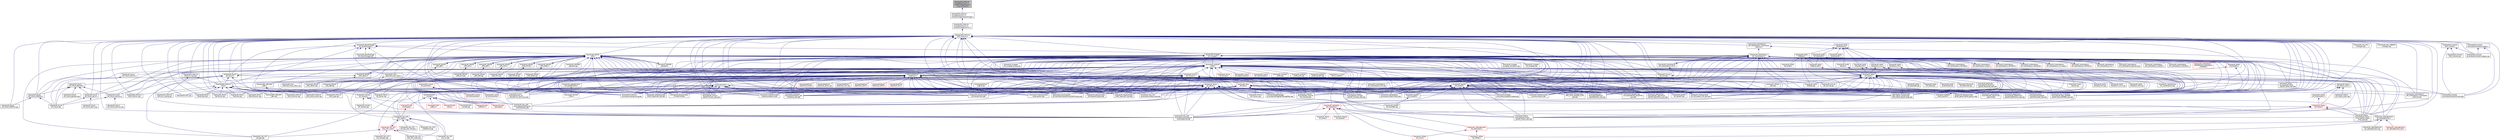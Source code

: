 digraph "libraries/GCS_MAVLink/include/mavlink/v1.0/ardupilotmega/mavlink_msg_rally_point.h"
{
 // INTERACTIVE_SVG=YES
  edge [fontname="Helvetica",fontsize="10",labelfontname="Helvetica",labelfontsize="10"];
  node [fontname="Helvetica",fontsize="10",shape=record];
  Node1 [label="libraries/GCS_MAVLink\l/include/mavlink/v1.0\l/ardupilotmega/mavlink\l_msg_rally_point.h",height=0.2,width=0.4,color="black", fillcolor="grey75", style="filled" fontcolor="black"];
  Node1 -> Node2 [dir="back",color="midnightblue",fontsize="10",style="solid",fontname="Helvetica"];
  Node2 [label="libraries/GCS_MAVLink\l/include/mavlink/v1.0\l/ardupilotmega/ardupilotmega.h",height=0.2,width=0.4,color="black", fillcolor="white", style="filled",URL="$v1_80_2ardupilotmega_2ardupilotmega_8h.html",tooltip="MAVLink comm protocol generated from ardupilotmega.xml. "];
  Node2 -> Node3 [dir="back",color="midnightblue",fontsize="10",style="solid",fontname="Helvetica"];
  Node3 [label="libraries/GCS_MAVLink\l/include/mavlink/v1.0\l/ardupilotmega/mavlink.h",height=0.2,width=0.4,color="black", fillcolor="white", style="filled",URL="$v1_80_2ardupilotmega_2mavlink_8h.html",tooltip="MAVLink comm protocol built from ardupilotmega.xml. "];
  Node3 -> Node4 [dir="back",color="midnightblue",fontsize="10",style="solid",fontname="Helvetica"];
  Node4 [label="libraries/GCS_MAVLink\l/GCS_MAVLink.h",height=0.2,width=0.4,color="black", fillcolor="white", style="filled",URL="$GCS__MAVLink_8h.html",tooltip="One size fits all header for MAVLink integration. "];
  Node4 -> Node5 [dir="back",color="midnightblue",fontsize="10",style="solid",fontname="Helvetica"];
  Node5 [label="libraries/AC_PID/examples\l/AC_PID_test/AC_PID_test.pde",height=0.2,width=0.4,color="black", fillcolor="white", style="filled",URL="$AC__PID__test_8pde.html"];
  Node4 -> Node6 [dir="back",color="midnightblue",fontsize="10",style="solid",fontname="Helvetica"];
  Node6 [label="libraries/AP_AHRS/examples\l/AHRS_Test/AHRS_Test.pde",height=0.2,width=0.4,color="black", fillcolor="white", style="filled",URL="$AHRS__Test_8pde.html"];
  Node4 -> Node7 [dir="back",color="midnightblue",fontsize="10",style="solid",fontname="Helvetica"];
  Node7 [label="libraries/AP_Airspeed\l/AP_Airspeed.h",height=0.2,width=0.4,color="black", fillcolor="white", style="filled",URL="$AP__Airspeed_8h.html"];
  Node7 -> Node5 [dir="back",color="midnightblue",fontsize="10",style="solid",fontname="Helvetica"];
  Node7 -> Node8 [dir="back",color="midnightblue",fontsize="10",style="solid",fontname="Helvetica"];
  Node8 [label="libraries/AP_AHRS/AP\l_AHRS.h",height=0.2,width=0.4,color="black", fillcolor="white", style="filled",URL="$AP__AHRS_8h.html"];
  Node8 -> Node9 [dir="back",color="midnightblue",fontsize="10",style="solid",fontname="Helvetica"];
  Node9 [label="libraries/AC_AttitudeControl\l/AC_AttitudeControl.h",height=0.2,width=0.4,color="black", fillcolor="white", style="filled",URL="$AC__AttitudeControl_8h.html",tooltip="ArduCopter attitude control library. "];
  Node9 -> Node10 [dir="back",color="midnightblue",fontsize="10",style="solid",fontname="Helvetica"];
  Node10 [label="libraries/AC_AttitudeControl\l/AC_AttitudeControl.cpp",height=0.2,width=0.4,color="black", fillcolor="white", style="filled",URL="$AC__AttitudeControl_8cpp.html"];
  Node9 -> Node11 [dir="back",color="midnightblue",fontsize="10",style="solid",fontname="Helvetica"];
  Node11 [label="libraries/AC_AttitudeControl\l/AC_AttitudeControl_Heli.h",height=0.2,width=0.4,color="red", fillcolor="white", style="filled",URL="$AC__AttitudeControl__Heli_8h.html",tooltip="ArduCopter attitude control library for traditional helicopters. "];
  Node9 -> Node12 [dir="back",color="midnightblue",fontsize="10",style="solid",fontname="Helvetica"];
  Node12 [label="libraries/AC_AttitudeControl\l/AC_PosControl.h",height=0.2,width=0.4,color="red", fillcolor="white", style="filled",URL="$AC__PosControl_8h.html"];
  Node12 -> Node13 [dir="back",color="midnightblue",fontsize="10",style="solid",fontname="Helvetica"];
  Node13 [label="libraries/AC_WPNav\l/AC_Circle.h",height=0.2,width=0.4,color="red", fillcolor="white", style="filled",URL="$AC__Circle_8h.html"];
  Node12 -> Node14 [dir="back",color="midnightblue",fontsize="10",style="solid",fontname="Helvetica"];
  Node14 [label="libraries/AC_WPNav\l/AC_WPNav.h",height=0.2,width=0.4,color="red", fillcolor="white", style="filled",URL="$AC__WPNav_8h.html"];
  Node9 -> Node14 [dir="back",color="midnightblue",fontsize="10",style="solid",fontname="Helvetica"];
  Node8 -> Node5 [dir="back",color="midnightblue",fontsize="10",style="solid",fontname="Helvetica"];
  Node8 -> Node15 [dir="back",color="midnightblue",fontsize="10",style="solid",fontname="Helvetica"];
  Node15 [label="libraries/AP_AHRS/AP\l_AHRS.cpp",height=0.2,width=0.4,color="black", fillcolor="white", style="filled",URL="$AP__AHRS_8cpp.html"];
  Node8 -> Node16 [dir="back",color="midnightblue",fontsize="10",style="solid",fontname="Helvetica"];
  Node16 [label="libraries/AP_AHRS/AP\l_AHRS_DCM.cpp",height=0.2,width=0.4,color="black", fillcolor="white", style="filled",URL="$AP__AHRS__DCM_8cpp.html"];
  Node8 -> Node17 [dir="back",color="midnightblue",fontsize="10",style="solid",fontname="Helvetica"];
  Node17 [label="libraries/AP_AHRS/AP\l_AHRS_NavEKF.cpp",height=0.2,width=0.4,color="black", fillcolor="white", style="filled",URL="$AP__AHRS__NavEKF_8cpp.html"];
  Node8 -> Node18 [dir="back",color="midnightblue",fontsize="10",style="solid",fontname="Helvetica"];
  Node18 [label="libraries/AP_AHRS/AP\l_AHRS_NavEKF.h",height=0.2,width=0.4,color="black", fillcolor="white", style="filled",URL="$AP__AHRS__NavEKF_8h.html"];
  Node18 -> Node8 [dir="back",color="midnightblue",fontsize="10",style="solid",fontname="Helvetica"];
  Node8 -> Node6 [dir="back",color="midnightblue",fontsize="10",style="solid",fontname="Helvetica"];
  Node8 -> Node19 [dir="back",color="midnightblue",fontsize="10",style="solid",fontname="Helvetica"];
  Node19 [label="libraries/AP_Airspeed\l/examples/Airspeed/Airspeed.pde",height=0.2,width=0.4,color="black", fillcolor="white", style="filled",URL="$Airspeed_8pde.html"];
  Node8 -> Node20 [dir="back",color="midnightblue",fontsize="10",style="solid",fontname="Helvetica"];
  Node20 [label="libraries/AP_Arming\l/AP_Arming.h",height=0.2,width=0.4,color="black", fillcolor="white", style="filled",URL="$AP__Arming_8h.html"];
  Node20 -> Node21 [dir="back",color="midnightblue",fontsize="10",style="solid",fontname="Helvetica"];
  Node21 [label="libraries/AP_Arming\l/AP_Arming.cpp",height=0.2,width=0.4,color="black", fillcolor="white", style="filled",URL="$AP__Arming_8cpp.html"];
  Node8 -> Node22 [dir="back",color="midnightblue",fontsize="10",style="solid",fontname="Helvetica"];
  Node22 [label="libraries/AP_Baro/examples\l/BARO_generic/BARO_generic.pde",height=0.2,width=0.4,color="black", fillcolor="white", style="filled",URL="$BARO__generic_8pde.html"];
  Node8 -> Node23 [dir="back",color="midnightblue",fontsize="10",style="solid",fontname="Helvetica"];
  Node23 [label="libraries/AP_BattMonitor\l/examples/AP_BattMonitor\l_test/AP_BattMonitor_test.pde",height=0.2,width=0.4,color="black", fillcolor="white", style="filled",URL="$AP__BattMonitor__test_8pde.html"];
  Node8 -> Node24 [dir="back",color="midnightblue",fontsize="10",style="solid",fontname="Helvetica"];
  Node24 [label="libraries/AP_Camera\l/AP_Camera.h",height=0.2,width=0.4,color="black", fillcolor="white", style="filled",URL="$AP__Camera_8h.html",tooltip="Photo or video camera manager, with EEPROM-backed storage of constants. "];
  Node24 -> Node25 [dir="back",color="midnightblue",fontsize="10",style="solid",fontname="Helvetica"];
  Node25 [label="libraries/AP_Camera\l/AP_Camera.cpp",height=0.2,width=0.4,color="black", fillcolor="white", style="filled",URL="$AP__Camera_8cpp.html"];
  Node24 -> Node26 [dir="back",color="midnightblue",fontsize="10",style="solid",fontname="Helvetica"];
  Node26 [label="libraries/AP_HAL_AVR\l/examples/ArduCopterLibs\l/ArduCopterLibs.pde",height=0.2,width=0.4,color="black", fillcolor="white", style="filled",URL="$ArduCopterLibs_8pde.html"];
  Node24 -> Node27 [dir="back",color="midnightblue",fontsize="10",style="solid",fontname="Helvetica"];
  Node27 [label="libraries/AP_HAL_AVR\l/examples/ArduPlaneLibs\l/ArduPlaneLibs.pde",height=0.2,width=0.4,color="black", fillcolor="white", style="filled",URL="$ArduPlaneLibs_8pde.html"];
  Node8 -> Node28 [dir="back",color="midnightblue",fontsize="10",style="solid",fontname="Helvetica"];
  Node28 [label="libraries/AP_Compass\l/examples/AP_Compass\l_test/AP_Compass_test.pde",height=0.2,width=0.4,color="black", fillcolor="white", style="filled",URL="$AP__Compass__test_8pde.html"];
  Node8 -> Node29 [dir="back",color="midnightblue",fontsize="10",style="solid",fontname="Helvetica"];
  Node29 [label="libraries/AP_Frsky\l_Telem/AP_Frsky_Telem.h",height=0.2,width=0.4,color="black", fillcolor="white", style="filled",URL="$AP__Frsky__Telem_8h.html"];
  Node29 -> Node30 [dir="back",color="midnightblue",fontsize="10",style="solid",fontname="Helvetica"];
  Node30 [label="libraries/AP_Frsky\l_Telem/AP_Frsky_Telem.cpp",height=0.2,width=0.4,color="black", fillcolor="white", style="filled",URL="$AP__Frsky__Telem_8cpp.html"];
  Node8 -> Node31 [dir="back",color="midnightblue",fontsize="10",style="solid",fontname="Helvetica"];
  Node31 [label="libraries/AP_GPS/examples\l/GPS_AUTO_test/GPS_AUTO\l_test.pde",height=0.2,width=0.4,color="black", fillcolor="white", style="filled",URL="$GPS__AUTO__test_8pde.html"];
  Node8 -> Node32 [dir="back",color="midnightblue",fontsize="10",style="solid",fontname="Helvetica"];
  Node32 [label="libraries/AP_GPS/examples\l/GPS_UBLOX_passthrough\l/GPS_UBLOX_passthrough.pde",height=0.2,width=0.4,color="black", fillcolor="white", style="filled",URL="$GPS__UBLOX__passthrough_8pde.html"];
  Node8 -> Node33 [dir="back",color="midnightblue",fontsize="10",style="solid",fontname="Helvetica"];
  Node33 [label="libraries/AP_HAL/examples\l/Printf/Printf.pde",height=0.2,width=0.4,color="black", fillcolor="white", style="filled",URL="$Printf_8pde.html"];
  Node8 -> Node34 [dir="back",color="midnightblue",fontsize="10",style="solid",fontname="Helvetica"];
  Node34 [label="libraries/AP_HAL/examples\l/RCInput/RCInput.pde",height=0.2,width=0.4,color="black", fillcolor="white", style="filled",URL="$examples_2RCInput_2RCInput_8pde.html"];
  Node8 -> Node35 [dir="back",color="midnightblue",fontsize="10",style="solid",fontname="Helvetica"];
  Node35 [label="libraries/AP_HAL/examples\l/RCInputToRCOutput/RCInputToRCOutput.pde",height=0.2,width=0.4,color="black", fillcolor="white", style="filled",URL="$RCInputToRCOutput_8pde.html"];
  Node8 -> Node36 [dir="back",color="midnightblue",fontsize="10",style="solid",fontname="Helvetica"];
  Node36 [label="libraries/AP_HAL/examples\l/RCOutput/RCOutput.pde",height=0.2,width=0.4,color="black", fillcolor="white", style="filled",URL="$RCOutput_8pde.html"];
  Node8 -> Node37 [dir="back",color="midnightblue",fontsize="10",style="solid",fontname="Helvetica"];
  Node37 [label="libraries/AP_HAL/examples\l/UART_test/UART_test.pde",height=0.2,width=0.4,color="black", fillcolor="white", style="filled",URL="$UART__test_8pde.html"];
  Node8 -> Node26 [dir="back",color="midnightblue",fontsize="10",style="solid",fontname="Helvetica"];
  Node8 -> Node27 [dir="back",color="midnightblue",fontsize="10",style="solid",fontname="Helvetica"];
  Node8 -> Node38 [dir="back",color="midnightblue",fontsize="10",style="solid",fontname="Helvetica"];
  Node38 [label="libraries/AP_HAL_PX4\l/examples/simple/simple.pde",height=0.2,width=0.4,color="black", fillcolor="white", style="filled",URL="$simple_8pde.html"];
  Node8 -> Node39 [dir="back",color="midnightblue",fontsize="10",style="solid",fontname="Helvetica"];
  Node39 [label="libraries/AP_InertialNav\l/AP_InertialNav.h",height=0.2,width=0.4,color="red", fillcolor="white", style="filled",URL="$AP__InertialNav_8h.html"];
  Node39 -> Node12 [dir="back",color="midnightblue",fontsize="10",style="solid",fontname="Helvetica"];
  Node39 -> Node40 [dir="back",color="midnightblue",fontsize="10",style="solid",fontname="Helvetica"];
  Node40 [label="libraries/AC_Fence\l/AC_Fence.h",height=0.2,width=0.4,color="red", fillcolor="white", style="filled",URL="$AC__Fence_8h.html"];
  Node39 -> Node41 [dir="back",color="midnightblue",fontsize="10",style="solid",fontname="Helvetica"];
  Node41 [label="libraries/AC_Sprayer\l/AC_Sprayer.h",height=0.2,width=0.4,color="red", fillcolor="white", style="filled",URL="$AC__Sprayer_8h.html",tooltip="Crop sprayer library. "];
  Node39 -> Node13 [dir="back",color="midnightblue",fontsize="10",style="solid",fontname="Helvetica"];
  Node39 -> Node14 [dir="back",color="midnightblue",fontsize="10",style="solid",fontname="Helvetica"];
  Node39 -> Node26 [dir="back",color="midnightblue",fontsize="10",style="solid",fontname="Helvetica"];
  Node8 -> Node42 [dir="back",color="midnightblue",fontsize="10",style="solid",fontname="Helvetica"];
  Node42 [label="libraries/AP_InertialSensor\l/examples/INS_generic/INS\l_generic.pde",height=0.2,width=0.4,color="black", fillcolor="white", style="filled",URL="$INS__generic_8pde.html"];
  Node8 -> Node43 [dir="back",color="midnightblue",fontsize="10",style="solid",fontname="Helvetica"];
  Node43 [label="libraries/AP_InertialSensor\l/examples/VibTest/VibTest.pde",height=0.2,width=0.4,color="black", fillcolor="white", style="filled",URL="$VibTest_8pde.html"];
  Node8 -> Node44 [dir="back",color="midnightblue",fontsize="10",style="solid",fontname="Helvetica"];
  Node44 [label="libraries/AP_L1_Control\l/AP_L1_Control.h",height=0.2,width=0.4,color="red", fillcolor="white", style="filled",URL="$AP__L1__Control_8h.html",tooltip="L1 Control algorithm. This is a instance of an AP_Navigation class. "];
  Node8 -> Node45 [dir="back",color="midnightblue",fontsize="10",style="solid",fontname="Helvetica"];
  Node45 [label="libraries/AP_Math/examples\l/eulers/eulers.pde",height=0.2,width=0.4,color="black", fillcolor="white", style="filled",URL="$eulers_8pde.html"];
  Node8 -> Node46 [dir="back",color="midnightblue",fontsize="10",style="solid",fontname="Helvetica"];
  Node46 [label="libraries/AP_Math/examples\l/location/location.pde",height=0.2,width=0.4,color="black", fillcolor="white", style="filled",URL="$location_8pde.html"];
  Node8 -> Node47 [dir="back",color="midnightblue",fontsize="10",style="solid",fontname="Helvetica"];
  Node47 [label="libraries/AP_Math/examples\l/rotations/rotations.pde",height=0.2,width=0.4,color="black", fillcolor="white", style="filled",URL="$rotations_8pde.html"];
  Node8 -> Node48 [dir="back",color="midnightblue",fontsize="10",style="solid",fontname="Helvetica"];
  Node48 [label="libraries/AP_Mission\l/AP_Mission.h",height=0.2,width=0.4,color="black", fillcolor="white", style="filled",URL="$AP__Mission_8h.html",tooltip="Handles the MAVLINK command mission stack. Reads and writes mission to storage. "];
  Node48 -> Node5 [dir="back",color="midnightblue",fontsize="10",style="solid",fontname="Helvetica"];
  Node48 -> Node6 [dir="back",color="midnightblue",fontsize="10",style="solid",fontname="Helvetica"];
  Node48 -> Node19 [dir="back",color="midnightblue",fontsize="10",style="solid",fontname="Helvetica"];
  Node48 -> Node22 [dir="back",color="midnightblue",fontsize="10",style="solid",fontname="Helvetica"];
  Node48 -> Node23 [dir="back",color="midnightblue",fontsize="10",style="solid",fontname="Helvetica"];
  Node48 -> Node24 [dir="back",color="midnightblue",fontsize="10",style="solid",fontname="Helvetica"];
  Node48 -> Node28 [dir="back",color="midnightblue",fontsize="10",style="solid",fontname="Helvetica"];
  Node48 -> Node31 [dir="back",color="midnightblue",fontsize="10",style="solid",fontname="Helvetica"];
  Node48 -> Node32 [dir="back",color="midnightblue",fontsize="10",style="solid",fontname="Helvetica"];
  Node48 -> Node33 [dir="back",color="midnightblue",fontsize="10",style="solid",fontname="Helvetica"];
  Node48 -> Node34 [dir="back",color="midnightblue",fontsize="10",style="solid",fontname="Helvetica"];
  Node48 -> Node35 [dir="back",color="midnightblue",fontsize="10",style="solid",fontname="Helvetica"];
  Node48 -> Node36 [dir="back",color="midnightblue",fontsize="10",style="solid",fontname="Helvetica"];
  Node48 -> Node37 [dir="back",color="midnightblue",fontsize="10",style="solid",fontname="Helvetica"];
  Node48 -> Node26 [dir="back",color="midnightblue",fontsize="10",style="solid",fontname="Helvetica"];
  Node48 -> Node27 [dir="back",color="midnightblue",fontsize="10",style="solid",fontname="Helvetica"];
  Node48 -> Node49 [dir="back",color="midnightblue",fontsize="10",style="solid",fontname="Helvetica"];
  Node49 [label="libraries/AP_HAL_FLYMAPLE\l/examples/AP_Baro_BMP085\l_test/AP_Baro_BMP085_test.pde",height=0.2,width=0.4,color="black", fillcolor="white", style="filled",URL="$AP__Baro__BMP085__test_8pde.html"];
  Node48 -> Node38 [dir="back",color="midnightblue",fontsize="10",style="solid",fontname="Helvetica"];
  Node48 -> Node42 [dir="back",color="midnightblue",fontsize="10",style="solid",fontname="Helvetica"];
  Node48 -> Node43 [dir="back",color="midnightblue",fontsize="10",style="solid",fontname="Helvetica"];
  Node48 -> Node45 [dir="back",color="midnightblue",fontsize="10",style="solid",fontname="Helvetica"];
  Node48 -> Node46 [dir="back",color="midnightblue",fontsize="10",style="solid",fontname="Helvetica"];
  Node48 -> Node47 [dir="back",color="midnightblue",fontsize="10",style="solid",fontname="Helvetica"];
  Node48 -> Node50 [dir="back",color="midnightblue",fontsize="10",style="solid",fontname="Helvetica"];
  Node50 [label="libraries/AP_Mission\l/AP_Mission.cpp",height=0.2,width=0.4,color="black", fillcolor="white", style="filled",URL="$AP__Mission_8cpp.html",tooltip="Handles the MAVLINK command mission stack. Reads and writes mission to storage. "];
  Node48 -> Node51 [dir="back",color="midnightblue",fontsize="10",style="solid",fontname="Helvetica"];
  Node51 [label="libraries/AP_Mission\l/examples/AP_Mission\l_test/AP_Mission_test.pde",height=0.2,width=0.4,color="black", fillcolor="white", style="filled",URL="$AP__Mission__test_8pde.html"];
  Node48 -> Node52 [dir="back",color="midnightblue",fontsize="10",style="solid",fontname="Helvetica"];
  Node52 [label="libraries/AP_Motors\l/examples/AP_Motors\l_test/AP_Motors_test.pde",height=0.2,width=0.4,color="black", fillcolor="white", style="filled",URL="$AP__Motors__test_8pde.html"];
  Node48 -> Node53 [dir="back",color="midnightblue",fontsize="10",style="solid",fontname="Helvetica"];
  Node53 [label="libraries/AP_Motors\l/examples/AP_Motors\l_Time_test/AP_Motors\l_Time_test.pde",height=0.2,width=0.4,color="black", fillcolor="white", style="filled",URL="$AP__Motors__Time__test_8pde.html"];
  Node48 -> Node54 [dir="back",color="midnightblue",fontsize="10",style="solid",fontname="Helvetica"];
  Node54 [label="libraries/AP_Mount\l/examples/trivial_AP\l_Mount/trivial_AP_Mount.pde",height=0.2,width=0.4,color="black", fillcolor="white", style="filled",URL="$trivial__AP__Mount_8pde.html"];
  Node48 -> Node55 [dir="back",color="midnightblue",fontsize="10",style="solid",fontname="Helvetica"];
  Node55 [label="libraries/AP_Notify\l/examples/ToshibaLED\l_test/ToshibaLED_test.pde",height=0.2,width=0.4,color="black", fillcolor="white", style="filled",URL="$ToshibaLED__test_8pde.html"];
  Node48 -> Node56 [dir="back",color="midnightblue",fontsize="10",style="solid",fontname="Helvetica"];
  Node56 [label="libraries/AP_OpticalFlow\l/examples/AP_OpticalFlow\l_test/AP_OpticalFlow_test.pde",height=0.2,width=0.4,color="black", fillcolor="white", style="filled",URL="$AP__OpticalFlow__test_8pde.html"];
  Node48 -> Node57 [dir="back",color="midnightblue",fontsize="10",style="solid",fontname="Helvetica"];
  Node57 [label="libraries/AP_RangeFinder\l/examples/RFIND_test/RFIND\l_test.pde",height=0.2,width=0.4,color="black", fillcolor="white", style="filled",URL="$RFIND__test_8pde.html"];
  Node48 -> Node58 [dir="back",color="midnightblue",fontsize="10",style="solid",fontname="Helvetica"];
  Node58 [label="libraries/AP_Scheduler\l/examples/Scheduler_test\l/Scheduler_test.pde",height=0.2,width=0.4,color="black", fillcolor="white", style="filled",URL="$Scheduler__test_8pde.html"];
  Node48 -> Node59 [dir="back",color="midnightblue",fontsize="10",style="solid",fontname="Helvetica"];
  Node59 [label="libraries/APM_OBC/APM\l_OBC.h",height=0.2,width=0.4,color="black", fillcolor="white", style="filled",URL="$APM__OBC_8h.html"];
  Node59 -> Node60 [dir="back",color="midnightblue",fontsize="10",style="solid",fontname="Helvetica"];
  Node60 [label="libraries/APM_OBC/APM\l_OBC.cpp",height=0.2,width=0.4,color="black", fillcolor="white", style="filled",URL="$APM__OBC_8cpp.html"];
  Node48 -> Node61 [dir="back",color="midnightblue",fontsize="10",style="solid",fontname="Helvetica"];
  Node61 [label="libraries/DataFlash\l/examples/DataFlash\l_test/DataFlash_test.pde",height=0.2,width=0.4,color="black", fillcolor="white", style="filled",URL="$DataFlash__test_8pde.html"];
  Node48 -> Node62 [dir="back",color="midnightblue",fontsize="10",style="solid",fontname="Helvetica"];
  Node62 [label="libraries/GCS_Console\l/examples/Console/Console.pde",height=0.2,width=0.4,color="black", fillcolor="white", style="filled",URL="$GCS__Console_2examples_2Console_2Console_8pde.html"];
  Node48 -> Node63 [dir="back",color="midnightblue",fontsize="10",style="solid",fontname="Helvetica"];
  Node63 [label="libraries/GCS_MAVLink\l/examples/routing/routing.pde",height=0.2,width=0.4,color="black", fillcolor="white", style="filled",URL="$routing_8pde.html"];
  Node48 -> Node64 [dir="back",color="midnightblue",fontsize="10",style="solid",fontname="Helvetica"];
  Node64 [label="libraries/GCS_MAVLink\l/GCS.h",height=0.2,width=0.4,color="black", fillcolor="white", style="filled",URL="$GCS_8h.html",tooltip="Interface definition for the various Ground Control System. "];
  Node64 -> Node24 [dir="back",color="midnightblue",fontsize="10",style="solid",fontname="Helvetica"];
  Node64 -> Node65 [dir="back",color="midnightblue",fontsize="10",style="solid",fontname="Helvetica"];
  Node65 [label="libraries/AP_InertialSensor\l/AP_InertialSensor_UserInteract\l_MAVLink.cpp",height=0.2,width=0.4,color="black", fillcolor="white", style="filled",URL="$AP__InertialSensor__UserInteract__MAVLink_8cpp.html"];
  Node64 -> Node66 [dir="back",color="midnightblue",fontsize="10",style="solid",fontname="Helvetica"];
  Node66 [label="libraries/AP_Terrain\l/AP_Terrain.cpp",height=0.2,width=0.4,color="black", fillcolor="white", style="filled",URL="$AP__Terrain_8cpp.html"];
  Node64 -> Node67 [dir="back",color="midnightblue",fontsize="10",style="solid",fontname="Helvetica"];
  Node67 [label="libraries/AP_Terrain\l/TerrainGCS.cpp",height=0.2,width=0.4,color="black", fillcolor="white", style="filled",URL="$TerrainGCS_8cpp.html"];
  Node64 -> Node68 [dir="back",color="midnightblue",fontsize="10",style="solid",fontname="Helvetica"];
  Node68 [label="libraries/AP_Terrain\l/TerrainIO.cpp",height=0.2,width=0.4,color="black", fillcolor="white", style="filled",URL="$TerrainIO_8cpp.html"];
  Node64 -> Node69 [dir="back",color="midnightblue",fontsize="10",style="solid",fontname="Helvetica"];
  Node69 [label="libraries/AP_Terrain\l/TerrainMission.cpp",height=0.2,width=0.4,color="black", fillcolor="white", style="filled",URL="$TerrainMission_8cpp.html"];
  Node64 -> Node70 [dir="back",color="midnightblue",fontsize="10",style="solid",fontname="Helvetica"];
  Node70 [label="libraries/AP_Terrain\l/TerrainUtil.cpp",height=0.2,width=0.4,color="black", fillcolor="white", style="filled",URL="$TerrainUtil_8cpp.html"];
  Node64 -> Node60 [dir="back",color="midnightblue",fontsize="10",style="solid",fontname="Helvetica"];
  Node64 -> Node63 [dir="back",color="midnightblue",fontsize="10",style="solid",fontname="Helvetica"];
  Node64 -> Node71 [dir="back",color="midnightblue",fontsize="10",style="solid",fontname="Helvetica"];
  Node71 [label="libraries/GCS_MAVLink\l/GCS_Common.cpp",height=0.2,width=0.4,color="black", fillcolor="white", style="filled",URL="$GCS__Common_8cpp.html"];
  Node64 -> Node72 [dir="back",color="midnightblue",fontsize="10",style="solid",fontname="Helvetica"];
  Node72 [label="libraries/GCS_MAVLink\l/GCS_Logs.cpp",height=0.2,width=0.4,color="black", fillcolor="white", style="filled",URL="$GCS__Logs_8cpp.html"];
  Node64 -> Node73 [dir="back",color="midnightblue",fontsize="10",style="solid",fontname="Helvetica"];
  Node73 [label="libraries/GCS_MAVLink\l/GCS_MAVLink.cpp",height=0.2,width=0.4,color="black", fillcolor="white", style="filled",URL="$GCS__MAVLink_8cpp.html"];
  Node64 -> Node74 [dir="back",color="midnightblue",fontsize="10",style="solid",fontname="Helvetica"];
  Node74 [label="libraries/GCS_MAVLink\l/GCS_serial_control.cpp",height=0.2,width=0.4,color="black", fillcolor="white", style="filled",URL="$GCS__serial__control_8cpp.html"];
  Node64 -> Node75 [dir="back",color="midnightblue",fontsize="10",style="solid",fontname="Helvetica"];
  Node75 [label="libraries/GCS_MAVLink\l/MAVLink_routing.cpp",height=0.2,width=0.4,color="black", fillcolor="white", style="filled",URL="$MAVLink__routing_8cpp.html"];
  Node48 -> Node76 [dir="back",color="midnightblue",fontsize="10",style="solid",fontname="Helvetica"];
  Node76 [label="libraries/RC_Channel\l/examples/RC_Channel\l/RC_Channel.pde",height=0.2,width=0.4,color="black", fillcolor="white", style="filled",URL="$RC__Channel_8pde.html"];
  Node48 -> Node77 [dir="back",color="midnightblue",fontsize="10",style="solid",fontname="Helvetica"];
  Node77 [label="libraries/StorageManager\l/examples/StorageTest/StorageTest.pde",height=0.2,width=0.4,color="black", fillcolor="white", style="filled",URL="$StorageTest_8pde.html"];
  Node8 -> Node51 [dir="back",color="midnightblue",fontsize="10",style="solid",fontname="Helvetica"];
  Node8 -> Node52 [dir="back",color="midnightblue",fontsize="10",style="solid",fontname="Helvetica"];
  Node8 -> Node53 [dir="back",color="midnightblue",fontsize="10",style="solid",fontname="Helvetica"];
  Node8 -> Node78 [dir="back",color="midnightblue",fontsize="10",style="solid",fontname="Helvetica"];
  Node78 [label="libraries/AP_Mount\l/AP_Gimbal.h",height=0.2,width=0.4,color="red", fillcolor="white", style="filled",URL="$AP__Gimbal_8h.html"];
  Node8 -> Node79 [dir="back",color="midnightblue",fontsize="10",style="solid",fontname="Helvetica"];
  Node79 [label="libraries/AP_Mount\l/AP_Mount.h",height=0.2,width=0.4,color="black", fillcolor="white", style="filled",URL="$AP__Mount_8h.html"];
  Node79 -> Node26 [dir="back",color="midnightblue",fontsize="10",style="solid",fontname="Helvetica"];
  Node79 -> Node27 [dir="back",color="midnightblue",fontsize="10",style="solid",fontname="Helvetica"];
  Node79 -> Node80 [dir="back",color="midnightblue",fontsize="10",style="solid",fontname="Helvetica"];
  Node80 [label="libraries/AP_Mount\l/AP_Mount.cpp",height=0.2,width=0.4,color="black", fillcolor="white", style="filled",URL="$AP__Mount_8cpp.html"];
  Node79 -> Node81 [dir="back",color="midnightblue",fontsize="10",style="solid",fontname="Helvetica"];
  Node81 [label="libraries/AP_Mount\l/AP_Mount_Alexmos.h",height=0.2,width=0.4,color="black", fillcolor="white", style="filled",URL="$AP__Mount__Alexmos_8h.html"];
  Node81 -> Node80 [dir="back",color="midnightblue",fontsize="10",style="solid",fontname="Helvetica"];
  Node81 -> Node82 [dir="back",color="midnightblue",fontsize="10",style="solid",fontname="Helvetica"];
  Node82 [label="libraries/AP_Mount\l/AP_Mount_Alexmos.cpp",height=0.2,width=0.4,color="black", fillcolor="white", style="filled",URL="$AP__Mount__Alexmos_8cpp.html"];
  Node79 -> Node83 [dir="back",color="midnightblue",fontsize="10",style="solid",fontname="Helvetica"];
  Node83 [label="libraries/AP_Mount\l/AP_Mount_Backend.h",height=0.2,width=0.4,color="black", fillcolor="white", style="filled",URL="$AP__Mount__Backend_8h.html"];
  Node83 -> Node80 [dir="back",color="midnightblue",fontsize="10",style="solid",fontname="Helvetica"];
  Node83 -> Node81 [dir="back",color="midnightblue",fontsize="10",style="solid",fontname="Helvetica"];
  Node83 -> Node84 [dir="back",color="midnightblue",fontsize="10",style="solid",fontname="Helvetica"];
  Node84 [label="libraries/AP_Mount\l/AP_Mount_Backend.cpp",height=0.2,width=0.4,color="black", fillcolor="white", style="filled",URL="$AP__Mount__Backend_8cpp.html"];
  Node83 -> Node85 [dir="back",color="midnightblue",fontsize="10",style="solid",fontname="Helvetica"];
  Node85 [label="libraries/AP_Mount\l/AP_Mount_Servo.h",height=0.2,width=0.4,color="black", fillcolor="white", style="filled",URL="$AP__Mount__Servo_8h.html"];
  Node85 -> Node80 [dir="back",color="midnightblue",fontsize="10",style="solid",fontname="Helvetica"];
  Node85 -> Node86 [dir="back",color="midnightblue",fontsize="10",style="solid",fontname="Helvetica"];
  Node86 [label="libraries/AP_Mount\l/AP_Mount_Servo.cpp",height=0.2,width=0.4,color="black", fillcolor="white", style="filled",URL="$AP__Mount__Servo_8cpp.html"];
  Node83 -> Node87 [dir="back",color="midnightblue",fontsize="10",style="solid",fontname="Helvetica"];
  Node87 [label="libraries/AP_Mount\l/AP_Mount_SToRM32.h",height=0.2,width=0.4,color="black", fillcolor="white", style="filled",URL="$AP__Mount__SToRM32_8h.html"];
  Node87 -> Node80 [dir="back",color="midnightblue",fontsize="10",style="solid",fontname="Helvetica"];
  Node87 -> Node88 [dir="back",color="midnightblue",fontsize="10",style="solid",fontname="Helvetica"];
  Node88 [label="libraries/AP_Mount\l/AP_Mount_SToRM32.cpp",height=0.2,width=0.4,color="black", fillcolor="white", style="filled",URL="$AP__Mount__SToRM32_8cpp.html"];
  Node79 -> Node54 [dir="back",color="midnightblue",fontsize="10",style="solid",fontname="Helvetica"];
  Node79 -> Node64 [dir="back",color="midnightblue",fontsize="10",style="solid",fontname="Helvetica"];
  Node8 -> Node81 [dir="back",color="midnightblue",fontsize="10",style="solid",fontname="Helvetica"];
  Node8 -> Node89 [dir="back",color="midnightblue",fontsize="10",style="solid",fontname="Helvetica"];
  Node89 [label="libraries/AP_Mount\l/AP_Mount_MAVLink.h",height=0.2,width=0.4,color="red", fillcolor="white", style="filled",URL="$AP__Mount__MAVLink_8h.html"];
  Node89 -> Node80 [dir="back",color="midnightblue",fontsize="10",style="solid",fontname="Helvetica"];
  Node8 -> Node85 [dir="back",color="midnightblue",fontsize="10",style="solid",fontname="Helvetica"];
  Node8 -> Node87 [dir="back",color="midnightblue",fontsize="10",style="solid",fontname="Helvetica"];
  Node8 -> Node54 [dir="back",color="midnightblue",fontsize="10",style="solid",fontname="Helvetica"];
  Node8 -> Node90 [dir="back",color="midnightblue",fontsize="10",style="solid",fontname="Helvetica"];
  Node90 [label="libraries/AP_NavEKF\l/AP_NavEKF.cpp",height=0.2,width=0.4,color="black", fillcolor="white", style="filled",URL="$AP__NavEKF_8cpp.html"];
  Node8 -> Node91 [dir="back",color="midnightblue",fontsize="10",style="solid",fontname="Helvetica"];
  Node91 [label="libraries/AP_NavEKF\l/AP_SmallEKF.h",height=0.2,width=0.4,color="black", fillcolor="white", style="filled",URL="$AP__SmallEKF_8h.html"];
  Node91 -> Node92 [dir="back",color="midnightblue",fontsize="10",style="solid",fontname="Helvetica"];
  Node92 [label="libraries/AP_NavEKF\l/AP_SmallEKF.cpp",height=0.2,width=0.4,color="black", fillcolor="white", style="filled",URL="$AP__SmallEKF_8cpp.html"];
  Node8 -> Node92 [dir="back",color="midnightblue",fontsize="10",style="solid",fontname="Helvetica"];
  Node8 -> Node55 [dir="back",color="midnightblue",fontsize="10",style="solid",fontname="Helvetica"];
  Node8 -> Node56 [dir="back",color="midnightblue",fontsize="10",style="solid",fontname="Helvetica"];
  Node8 -> Node93 [dir="back",color="midnightblue",fontsize="10",style="solid",fontname="Helvetica"];
  Node93 [label="libraries/AP_Rally\l/AP_Rally.h",height=0.2,width=0.4,color="red", fillcolor="white", style="filled",URL="$AP__Rally_8h.html",tooltip="Handles rally point storage and retrieval. "];
  Node93 -> Node5 [dir="back",color="midnightblue",fontsize="10",style="solid",fontname="Helvetica"];
  Node93 -> Node6 [dir="back",color="midnightblue",fontsize="10",style="solid",fontname="Helvetica"];
  Node93 -> Node19 [dir="back",color="midnightblue",fontsize="10",style="solid",fontname="Helvetica"];
  Node93 -> Node22 [dir="back",color="midnightblue",fontsize="10",style="solid",fontname="Helvetica"];
  Node93 -> Node28 [dir="back",color="midnightblue",fontsize="10",style="solid",fontname="Helvetica"];
  Node93 -> Node31 [dir="back",color="midnightblue",fontsize="10",style="solid",fontname="Helvetica"];
  Node93 -> Node32 [dir="back",color="midnightblue",fontsize="10",style="solid",fontname="Helvetica"];
  Node93 -> Node33 [dir="back",color="midnightblue",fontsize="10",style="solid",fontname="Helvetica"];
  Node93 -> Node34 [dir="back",color="midnightblue",fontsize="10",style="solid",fontname="Helvetica"];
  Node93 -> Node35 [dir="back",color="midnightblue",fontsize="10",style="solid",fontname="Helvetica"];
  Node93 -> Node36 [dir="back",color="midnightblue",fontsize="10",style="solid",fontname="Helvetica"];
  Node93 -> Node37 [dir="back",color="midnightblue",fontsize="10",style="solid",fontname="Helvetica"];
  Node93 -> Node38 [dir="back",color="midnightblue",fontsize="10",style="solid",fontname="Helvetica"];
  Node93 -> Node42 [dir="back",color="midnightblue",fontsize="10",style="solid",fontname="Helvetica"];
  Node93 -> Node43 [dir="back",color="midnightblue",fontsize="10",style="solid",fontname="Helvetica"];
  Node93 -> Node45 [dir="back",color="midnightblue",fontsize="10",style="solid",fontname="Helvetica"];
  Node93 -> Node47 [dir="back",color="midnightblue",fontsize="10",style="solid",fontname="Helvetica"];
  Node93 -> Node51 [dir="back",color="midnightblue",fontsize="10",style="solid",fontname="Helvetica"];
  Node93 -> Node57 [dir="back",color="midnightblue",fontsize="10",style="solid",fontname="Helvetica"];
  Node93 -> Node58 [dir="back",color="midnightblue",fontsize="10",style="solid",fontname="Helvetica"];
  Node93 -> Node61 [dir="back",color="midnightblue",fontsize="10",style="solid",fontname="Helvetica"];
  Node93 -> Node63 [dir="back",color="midnightblue",fontsize="10",style="solid",fontname="Helvetica"];
  Node93 -> Node76 [dir="back",color="midnightblue",fontsize="10",style="solid",fontname="Helvetica"];
  Node93 -> Node77 [dir="back",color="midnightblue",fontsize="10",style="solid",fontname="Helvetica"];
  Node8 -> Node57 [dir="back",color="midnightblue",fontsize="10",style="solid",fontname="Helvetica"];
  Node8 -> Node58 [dir="back",color="midnightblue",fontsize="10",style="solid",fontname="Helvetica"];
  Node8 -> Node94 [dir="back",color="midnightblue",fontsize="10",style="solid",fontname="Helvetica"];
  Node94 [label="libraries/AP_TECS/AP\l_TECS.h",height=0.2,width=0.4,color="red", fillcolor="white", style="filled",URL="$AP__TECS_8h.html",tooltip="Combined Total Energy Speed &amp; Height Control. This is a instance of an AP_SpdHgtControl class..."];
  Node8 -> Node95 [dir="back",color="midnightblue",fontsize="10",style="solid",fontname="Helvetica"];
  Node95 [label="libraries/APM_Control\l/AP_PitchController.h",height=0.2,width=0.4,color="red", fillcolor="white", style="filled",URL="$AP__PitchController_8h.html"];
  Node8 -> Node96 [dir="back",color="midnightblue",fontsize="10",style="solid",fontname="Helvetica"];
  Node96 [label="libraries/APM_Control\l/AP_RollController.h",height=0.2,width=0.4,color="red", fillcolor="white", style="filled",URL="$AP__RollController_8h.html"];
  Node8 -> Node97 [dir="back",color="midnightblue",fontsize="10",style="solid",fontname="Helvetica"];
  Node97 [label="libraries/APM_Control\l/AP_SteerController.h",height=0.2,width=0.4,color="red", fillcolor="white", style="filled",URL="$AP__SteerController_8h.html"];
  Node8 -> Node98 [dir="back",color="midnightblue",fontsize="10",style="solid",fontname="Helvetica"];
  Node98 [label="libraries/APM_Control\l/AP_YawController.h",height=0.2,width=0.4,color="red", fillcolor="white", style="filled",URL="$AP__YawController_8h.html"];
  Node8 -> Node99 [dir="back",color="midnightblue",fontsize="10",style="solid",fontname="Helvetica"];
  Node99 [label="libraries/DataFlash\l/DataFlash.h",height=0.2,width=0.4,color="black", fillcolor="white", style="filled",URL="$DataFlash_8h.html"];
  Node99 -> Node5 [dir="back",color="midnightblue",fontsize="10",style="solid",fontname="Helvetica"];
  Node99 -> Node6 [dir="back",color="midnightblue",fontsize="10",style="solid",fontname="Helvetica"];
  Node99 -> Node19 [dir="back",color="midnightblue",fontsize="10",style="solid",fontname="Helvetica"];
  Node99 -> Node22 [dir="back",color="midnightblue",fontsize="10",style="solid",fontname="Helvetica"];
  Node99 -> Node23 [dir="back",color="midnightblue",fontsize="10",style="solid",fontname="Helvetica"];
  Node99 -> Node28 [dir="back",color="midnightblue",fontsize="10",style="solid",fontname="Helvetica"];
  Node99 -> Node100 [dir="back",color="midnightblue",fontsize="10",style="solid",fontname="Helvetica"];
  Node100 [label="libraries/AP_GPS/AP\l_GPS_SBP.cpp",height=0.2,width=0.4,color="black", fillcolor="white", style="filled",URL="$AP__GPS__SBP_8cpp.html"];
  Node99 -> Node101 [dir="back",color="midnightblue",fontsize="10",style="solid",fontname="Helvetica"];
  Node101 [label="libraries/AP_GPS/AP\l_GPS_UBLOX.cpp",height=0.2,width=0.4,color="black", fillcolor="white", style="filled",URL="$AP__GPS__UBLOX_8cpp.html"];
  Node99 -> Node31 [dir="back",color="midnightblue",fontsize="10",style="solid",fontname="Helvetica"];
  Node99 -> Node32 [dir="back",color="midnightblue",fontsize="10",style="solid",fontname="Helvetica"];
  Node99 -> Node33 [dir="back",color="midnightblue",fontsize="10",style="solid",fontname="Helvetica"];
  Node99 -> Node34 [dir="back",color="midnightblue",fontsize="10",style="solid",fontname="Helvetica"];
  Node99 -> Node35 [dir="back",color="midnightblue",fontsize="10",style="solid",fontname="Helvetica"];
  Node99 -> Node36 [dir="back",color="midnightblue",fontsize="10",style="solid",fontname="Helvetica"];
  Node99 -> Node37 [dir="back",color="midnightblue",fontsize="10",style="solid",fontname="Helvetica"];
  Node99 -> Node26 [dir="back",color="midnightblue",fontsize="10",style="solid",fontname="Helvetica"];
  Node99 -> Node27 [dir="back",color="midnightblue",fontsize="10",style="solid",fontname="Helvetica"];
  Node99 -> Node49 [dir="back",color="midnightblue",fontsize="10",style="solid",fontname="Helvetica"];
  Node99 -> Node38 [dir="back",color="midnightblue",fontsize="10",style="solid",fontname="Helvetica"];
  Node99 -> Node102 [dir="back",color="midnightblue",fontsize="10",style="solid",fontname="Helvetica"];
  Node102 [label="libraries/AP_Terrain\l/AP_Terrain.h",height=0.2,width=0.4,color="black", fillcolor="white", style="filled",URL="$AP__Terrain_8h.html"];
  Node102 -> Node5 [dir="back",color="midnightblue",fontsize="10",style="solid",fontname="Helvetica"];
  Node102 -> Node6 [dir="back",color="midnightblue",fontsize="10",style="solid",fontname="Helvetica"];
  Node102 -> Node19 [dir="back",color="midnightblue",fontsize="10",style="solid",fontname="Helvetica"];
  Node102 -> Node22 [dir="back",color="midnightblue",fontsize="10",style="solid",fontname="Helvetica"];
  Node102 -> Node23 [dir="back",color="midnightblue",fontsize="10",style="solid",fontname="Helvetica"];
  Node102 -> Node28 [dir="back",color="midnightblue",fontsize="10",style="solid",fontname="Helvetica"];
  Node102 -> Node31 [dir="back",color="midnightblue",fontsize="10",style="solid",fontname="Helvetica"];
  Node102 -> Node32 [dir="back",color="midnightblue",fontsize="10",style="solid",fontname="Helvetica"];
  Node102 -> Node33 [dir="back",color="midnightblue",fontsize="10",style="solid",fontname="Helvetica"];
  Node102 -> Node34 [dir="back",color="midnightblue",fontsize="10",style="solid",fontname="Helvetica"];
  Node102 -> Node35 [dir="back",color="midnightblue",fontsize="10",style="solid",fontname="Helvetica"];
  Node102 -> Node36 [dir="back",color="midnightblue",fontsize="10",style="solid",fontname="Helvetica"];
  Node102 -> Node37 [dir="back",color="midnightblue",fontsize="10",style="solid",fontname="Helvetica"];
  Node102 -> Node26 [dir="back",color="midnightblue",fontsize="10",style="solid",fontname="Helvetica"];
  Node102 -> Node27 [dir="back",color="midnightblue",fontsize="10",style="solid",fontname="Helvetica"];
  Node102 -> Node49 [dir="back",color="midnightblue",fontsize="10",style="solid",fontname="Helvetica"];
  Node102 -> Node38 [dir="back",color="midnightblue",fontsize="10",style="solid",fontname="Helvetica"];
  Node102 -> Node103 [dir="back",color="midnightblue",fontsize="10",style="solid",fontname="Helvetica"];
  Node103 [label="libraries/AP_HAL_SITL\l/SITL_State.h",height=0.2,width=0.4,color="black", fillcolor="white", style="filled",URL="$SITL__State_8h.html"];
  Node103 -> Node104 [dir="back",color="midnightblue",fontsize="10",style="solid",fontname="Helvetica"];
  Node104 [label="libraries/AP_HAL_SITL\l/HAL_SITL_Class.h",height=0.2,width=0.4,color="red", fillcolor="white", style="filled",URL="$HAL__SITL__Class_8h.html"];
  Node104 -> Node103 [dir="back",color="midnightblue",fontsize="10",style="solid",fontname="Helvetica"];
  Node104 -> Node105 [dir="back",color="midnightblue",fontsize="10",style="solid",fontname="Helvetica"];
  Node105 [label="libraries/AP_HAL_SITL\l/HAL_SITL_Class.cpp",height=0.2,width=0.4,color="black", fillcolor="white", style="filled",URL="$HAL__SITL__Class_8cpp.html"];
  Node104 -> Node106 [dir="back",color="midnightblue",fontsize="10",style="solid",fontname="Helvetica"];
  Node106 [label="libraries/AP_HAL_SITL\l/sitl_compass.cpp",height=0.2,width=0.4,color="black", fillcolor="white", style="filled",URL="$sitl__compass_8cpp.html"];
  Node104 -> Node107 [dir="back",color="midnightblue",fontsize="10",style="solid",fontname="Helvetica"];
  Node107 [label="libraries/AP_HAL_SITL\l/sitl_gps.cpp",height=0.2,width=0.4,color="black", fillcolor="white", style="filled",URL="$sitl__gps_8cpp.html"];
  Node104 -> Node108 [dir="back",color="midnightblue",fontsize="10",style="solid",fontname="Helvetica"];
  Node108 [label="libraries/AP_HAL_SITL\l/sitl_ins.cpp",height=0.2,width=0.4,color="black", fillcolor="white", style="filled",URL="$sitl__ins_8cpp.html"];
  Node103 -> Node109 [dir="back",color="midnightblue",fontsize="10",style="solid",fontname="Helvetica"];
  Node109 [label="libraries/AP_HAL_SITL\l/AP_HAL_SITL_Private.h",height=0.2,width=0.4,color="black", fillcolor="white", style="filled",URL="$AP__HAL__SITL__Private_8h.html"];
  Node103 -> Node105 [dir="back",color="midnightblue",fontsize="10",style="solid",fontname="Helvetica"];
  Node103 -> Node108 [dir="back",color="midnightblue",fontsize="10",style="solid",fontname="Helvetica"];
  Node103 -> Node110 [dir="back",color="midnightblue",fontsize="10",style="solid",fontname="Helvetica"];
  Node110 [label="libraries/AP_HAL_SITL\l/UARTDriver.cpp",height=0.2,width=0.4,color="black", fillcolor="white", style="filled",URL="$SITL_2UARTDriver_8cpp.html"];
  Node102 -> Node42 [dir="back",color="midnightblue",fontsize="10",style="solid",fontname="Helvetica"];
  Node102 -> Node43 [dir="back",color="midnightblue",fontsize="10",style="solid",fontname="Helvetica"];
  Node102 -> Node45 [dir="back",color="midnightblue",fontsize="10",style="solid",fontname="Helvetica"];
  Node102 -> Node46 [dir="back",color="midnightblue",fontsize="10",style="solid",fontname="Helvetica"];
  Node102 -> Node47 [dir="back",color="midnightblue",fontsize="10",style="solid",fontname="Helvetica"];
  Node102 -> Node50 [dir="back",color="midnightblue",fontsize="10",style="solid",fontname="Helvetica"];
  Node102 -> Node51 [dir="back",color="midnightblue",fontsize="10",style="solid",fontname="Helvetica"];
  Node102 -> Node52 [dir="back",color="midnightblue",fontsize="10",style="solid",fontname="Helvetica"];
  Node102 -> Node53 [dir="back",color="midnightblue",fontsize="10",style="solid",fontname="Helvetica"];
  Node102 -> Node54 [dir="back",color="midnightblue",fontsize="10",style="solid",fontname="Helvetica"];
  Node102 -> Node55 [dir="back",color="midnightblue",fontsize="10",style="solid",fontname="Helvetica"];
  Node102 -> Node56 [dir="back",color="midnightblue",fontsize="10",style="solid",fontname="Helvetica"];
  Node102 -> Node57 [dir="back",color="midnightblue",fontsize="10",style="solid",fontname="Helvetica"];
  Node102 -> Node58 [dir="back",color="midnightblue",fontsize="10",style="solid",fontname="Helvetica"];
  Node102 -> Node66 [dir="back",color="midnightblue",fontsize="10",style="solid",fontname="Helvetica"];
  Node102 -> Node67 [dir="back",color="midnightblue",fontsize="10",style="solid",fontname="Helvetica"];
  Node102 -> Node68 [dir="back",color="midnightblue",fontsize="10",style="solid",fontname="Helvetica"];
  Node102 -> Node69 [dir="back",color="midnightblue",fontsize="10",style="solid",fontname="Helvetica"];
  Node102 -> Node70 [dir="back",color="midnightblue",fontsize="10",style="solid",fontname="Helvetica"];
  Node102 -> Node61 [dir="back",color="midnightblue",fontsize="10",style="solid",fontname="Helvetica"];
  Node102 -> Node62 [dir="back",color="midnightblue",fontsize="10",style="solid",fontname="Helvetica"];
  Node102 -> Node63 [dir="back",color="midnightblue",fontsize="10",style="solid",fontname="Helvetica"];
  Node102 -> Node76 [dir="back",color="midnightblue",fontsize="10",style="solid",fontname="Helvetica"];
  Node102 -> Node77 [dir="back",color="midnightblue",fontsize="10",style="solid",fontname="Helvetica"];
  Node99 -> Node111 [dir="back",color="midnightblue",fontsize="10",style="solid",fontname="Helvetica"];
  Node111 [label="libraries/SITL/SITL.h",height=0.2,width=0.4,color="black", fillcolor="white", style="filled",URL="$SITL_8h.html"];
  Node111 -> Node6 [dir="back",color="midnightblue",fontsize="10",style="solid",fontname="Helvetica"];
  Node111 -> Node33 [dir="back",color="midnightblue",fontsize="10",style="solid",fontname="Helvetica"];
  Node111 -> Node34 [dir="back",color="midnightblue",fontsize="10",style="solid",fontname="Helvetica"];
  Node111 -> Node35 [dir="back",color="midnightblue",fontsize="10",style="solid",fontname="Helvetica"];
  Node111 -> Node36 [dir="back",color="midnightblue",fontsize="10",style="solid",fontname="Helvetica"];
  Node111 -> Node37 [dir="back",color="midnightblue",fontsize="10",style="solid",fontname="Helvetica"];
  Node111 -> Node38 [dir="back",color="midnightblue",fontsize="10",style="solid",fontname="Helvetica"];
  Node111 -> Node103 [dir="back",color="midnightblue",fontsize="10",style="solid",fontname="Helvetica"];
  Node111 -> Node112 [dir="back",color="midnightblue",fontsize="10",style="solid",fontname="Helvetica"];
  Node112 [label="libraries/SITL/SIM\l_Aircraft.h",height=0.2,width=0.4,color="black", fillcolor="white", style="filled",URL="$SIM__Aircraft_8h.html"];
  Node112 -> Node113 [dir="back",color="midnightblue",fontsize="10",style="solid",fontname="Helvetica"];
  Node113 [label="libraries/SITL/SIM\l_Multicopter.h",height=0.2,width=0.4,color="red", fillcolor="white", style="filled",URL="$SIM__Multicopter_8h.html"];
  Node113 -> Node103 [dir="back",color="midnightblue",fontsize="10",style="solid",fontname="Helvetica"];
  Node112 -> Node114 [dir="back",color="midnightblue",fontsize="10",style="solid",fontname="Helvetica"];
  Node114 [label="libraries/SITL/SIM\l_Aircraft.cpp",height=0.2,width=0.4,color="black", fillcolor="white", style="filled",URL="$SIM__Aircraft_8cpp.html"];
  Node112 -> Node115 [dir="back",color="midnightblue",fontsize="10",style="solid",fontname="Helvetica"];
  Node115 [label="libraries/SITL/SIM\l_CRRCSim.h",height=0.2,width=0.4,color="red", fillcolor="white", style="filled",URL="$SIM__CRRCSim_8h.html"];
  Node112 -> Node116 [dir="back",color="midnightblue",fontsize="10",style="solid",fontname="Helvetica"];
  Node116 [label="libraries/SITL/SIM\l_Helicopter.h",height=0.2,width=0.4,color="red", fillcolor="white", style="filled",URL="$SIM__Helicopter_8h.html"];
  Node112 -> Node117 [dir="back",color="midnightblue",fontsize="10",style="solid",fontname="Helvetica"];
  Node117 [label="libraries/SITL/SIM\l_JSBSim.h",height=0.2,width=0.4,color="red", fillcolor="white", style="filled",URL="$SIM__JSBSim_8h.html"];
  Node112 -> Node118 [dir="back",color="midnightblue",fontsize="10",style="solid",fontname="Helvetica"];
  Node118 [label="libraries/SITL/SIM\l_Rover.h",height=0.2,width=0.4,color="red", fillcolor="white", style="filled",URL="$SIM__Rover_8h.html"];
  Node111 -> Node106 [dir="back",color="midnightblue",fontsize="10",style="solid",fontname="Helvetica"];
  Node111 -> Node107 [dir="back",color="midnightblue",fontsize="10",style="solid",fontname="Helvetica"];
  Node111 -> Node108 [dir="back",color="midnightblue",fontsize="10",style="solid",fontname="Helvetica"];
  Node111 -> Node45 [dir="back",color="midnightblue",fontsize="10",style="solid",fontname="Helvetica"];
  Node111 -> Node46 [dir="back",color="midnightblue",fontsize="10",style="solid",fontname="Helvetica"];
  Node111 -> Node47 [dir="back",color="midnightblue",fontsize="10",style="solid",fontname="Helvetica"];
  Node111 -> Node51 [dir="back",color="midnightblue",fontsize="10",style="solid",fontname="Helvetica"];
  Node111 -> Node58 [dir="back",color="midnightblue",fontsize="10",style="solid",fontname="Helvetica"];
  Node111 -> Node63 [dir="back",color="midnightblue",fontsize="10",style="solid",fontname="Helvetica"];
  Node111 -> Node76 [dir="back",color="midnightblue",fontsize="10",style="solid",fontname="Helvetica"];
  Node111 -> Node119 [dir="back",color="midnightblue",fontsize="10",style="solid",fontname="Helvetica"];
  Node119 [label="libraries/SITL/SITL.cpp",height=0.2,width=0.4,color="black", fillcolor="white", style="filled",URL="$SITL_8cpp.html"];
  Node111 -> Node77 [dir="back",color="midnightblue",fontsize="10",style="solid",fontname="Helvetica"];
  Node99 -> Node120 [dir="back",color="midnightblue",fontsize="10",style="solid",fontname="Helvetica"];
  Node120 [label="libraries/AP_InertialSensor\l/AP_InertialSensor_PX4.cpp",height=0.2,width=0.4,color="black", fillcolor="white", style="filled",URL="$AP__InertialSensor__PX4_8cpp.html"];
  Node99 -> Node42 [dir="back",color="midnightblue",fontsize="10",style="solid",fontname="Helvetica"];
  Node99 -> Node43 [dir="back",color="midnightblue",fontsize="10",style="solid",fontname="Helvetica"];
  Node99 -> Node45 [dir="back",color="midnightblue",fontsize="10",style="solid",fontname="Helvetica"];
  Node99 -> Node46 [dir="back",color="midnightblue",fontsize="10",style="solid",fontname="Helvetica"];
  Node99 -> Node47 [dir="back",color="midnightblue",fontsize="10",style="solid",fontname="Helvetica"];
  Node99 -> Node51 [dir="back",color="midnightblue",fontsize="10",style="solid",fontname="Helvetica"];
  Node99 -> Node52 [dir="back",color="midnightblue",fontsize="10",style="solid",fontname="Helvetica"];
  Node99 -> Node53 [dir="back",color="midnightblue",fontsize="10",style="solid",fontname="Helvetica"];
  Node99 -> Node54 [dir="back",color="midnightblue",fontsize="10",style="solid",fontname="Helvetica"];
  Node99 -> Node55 [dir="back",color="midnightblue",fontsize="10",style="solid",fontname="Helvetica"];
  Node99 -> Node56 [dir="back",color="midnightblue",fontsize="10",style="solid",fontname="Helvetica"];
  Node99 -> Node57 [dir="back",color="midnightblue",fontsize="10",style="solid",fontname="Helvetica"];
  Node99 -> Node58 [dir="back",color="midnightblue",fontsize="10",style="solid",fontname="Helvetica"];
  Node99 -> Node121 [dir="back",color="midnightblue",fontsize="10",style="solid",fontname="Helvetica"];
  Node121 [label="libraries/AP_SpdHgtControl\l/AP_SpdHgtControl.h",height=0.2,width=0.4,color="black", fillcolor="white", style="filled",URL="$AP__SpdHgtControl_8h.html",tooltip="generic speed &amp; height controller interface "];
  Node121 -> Node94 [dir="back",color="midnightblue",fontsize="10",style="solid",fontname="Helvetica"];
  Node99 -> Node94 [dir="back",color="midnightblue",fontsize="10",style="solid",fontname="Helvetica"];
  Node99 -> Node66 [dir="back",color="midnightblue",fontsize="10",style="solid",fontname="Helvetica"];
  Node99 -> Node122 [dir="back",color="midnightblue",fontsize="10",style="solid",fontname="Helvetica"];
  Node122 [label="libraries/APM_Control\l/AP_AutoTune.h",height=0.2,width=0.4,color="red", fillcolor="white", style="filled",URL="$AP__AutoTune_8h.html"];
  Node122 -> Node95 [dir="back",color="midnightblue",fontsize="10",style="solid",fontname="Helvetica"];
  Node122 -> Node96 [dir="back",color="midnightblue",fontsize="10",style="solid",fontname="Helvetica"];
  Node99 -> Node95 [dir="back",color="midnightblue",fontsize="10",style="solid",fontname="Helvetica"];
  Node99 -> Node96 [dir="back",color="midnightblue",fontsize="10",style="solid",fontname="Helvetica"];
  Node99 -> Node123 [dir="back",color="midnightblue",fontsize="10",style="solid",fontname="Helvetica"];
  Node123 [label="libraries/DataFlash\l/DataFlash_APM1.h",height=0.2,width=0.4,color="red", fillcolor="white", style="filled",URL="$DataFlash__APM1_8h.html"];
  Node99 -> Node124 [dir="back",color="midnightblue",fontsize="10",style="solid",fontname="Helvetica"];
  Node124 [label="libraries/DataFlash\l/DataFlash_APM2.h",height=0.2,width=0.4,color="red", fillcolor="white", style="filled",URL="$DataFlash__APM2_8h.html"];
  Node99 -> Node125 [dir="back",color="midnightblue",fontsize="10",style="solid",fontname="Helvetica"];
  Node125 [label="libraries/DataFlash\l/DataFlash_SITL.h",height=0.2,width=0.4,color="red", fillcolor="white", style="filled",URL="$DataFlash__SITL_8h.html"];
  Node99 -> Node126 [dir="back",color="midnightblue",fontsize="10",style="solid",fontname="Helvetica"];
  Node126 [label="libraries/DataFlash\l/DataFlash_Empty.h",height=0.2,width=0.4,color="red", fillcolor="white", style="filled",URL="$DataFlash__Empty_8h.html"];
  Node99 -> Node127 [dir="back",color="midnightblue",fontsize="10",style="solid",fontname="Helvetica"];
  Node127 [label="libraries/DataFlash\l/DataFlash_Block.cpp",height=0.2,width=0.4,color="black", fillcolor="white", style="filled",URL="$DataFlash__Block_8cpp.html"];
  Node99 -> Node128 [dir="back",color="midnightblue",fontsize="10",style="solid",fontname="Helvetica"];
  Node128 [label="libraries/DataFlash\l/DataFlash_SITL.cpp",height=0.2,width=0.4,color="black", fillcolor="white", style="filled",URL="$DataFlash__SITL_8cpp.html"];
  Node99 -> Node61 [dir="back",color="midnightblue",fontsize="10",style="solid",fontname="Helvetica"];
  Node99 -> Node129 [dir="back",color="midnightblue",fontsize="10",style="solid",fontname="Helvetica"];
  Node129 [label="libraries/DataFlash\l/LogFile.cpp",height=0.2,width=0.4,color="black", fillcolor="white", style="filled",URL="$LogFile_8cpp.html"];
  Node99 -> Node63 [dir="back",color="midnightblue",fontsize="10",style="solid",fontname="Helvetica"];
  Node99 -> Node64 [dir="back",color="midnightblue",fontsize="10",style="solid",fontname="Helvetica"];
  Node99 -> Node72 [dir="back",color="midnightblue",fontsize="10",style="solid",fontname="Helvetica"];
  Node99 -> Node74 [dir="back",color="midnightblue",fontsize="10",style="solid",fontname="Helvetica"];
  Node99 -> Node76 [dir="back",color="midnightblue",fontsize="10",style="solid",fontname="Helvetica"];
  Node99 -> Node77 [dir="back",color="midnightblue",fontsize="10",style="solid",fontname="Helvetica"];
  Node8 -> Node61 [dir="back",color="midnightblue",fontsize="10",style="solid",fontname="Helvetica"];
  Node8 -> Node129 [dir="back",color="midnightblue",fontsize="10",style="solid",fontname="Helvetica"];
  Node8 -> Node63 [dir="back",color="midnightblue",fontsize="10",style="solid",fontname="Helvetica"];
  Node8 -> Node71 [dir="back",color="midnightblue",fontsize="10",style="solid",fontname="Helvetica"];
  Node8 -> Node76 [dir="back",color="midnightblue",fontsize="10",style="solid",fontname="Helvetica"];
  Node8 -> Node77 [dir="back",color="midnightblue",fontsize="10",style="solid",fontname="Helvetica"];
  Node7 -> Node6 [dir="back",color="midnightblue",fontsize="10",style="solid",fontname="Helvetica"];
  Node7 -> Node130 [dir="back",color="midnightblue",fontsize="10",style="solid",fontname="Helvetica"];
  Node130 [label="libraries/AP_Airspeed\l/Airspeed_Calibration.cpp",height=0.2,width=0.4,color="black", fillcolor="white", style="filled",URL="$Airspeed__Calibration_8cpp.html"];
  Node7 -> Node131 [dir="back",color="midnightblue",fontsize="10",style="solid",fontname="Helvetica"];
  Node131 [label="libraries/AP_Airspeed\l/AP_Airspeed.cpp",height=0.2,width=0.4,color="black", fillcolor="white", style="filled",URL="$AP__Airspeed_8cpp.html"];
  Node7 -> Node132 [dir="back",color="midnightblue",fontsize="10",style="solid",fontname="Helvetica"];
  Node132 [label="libraries/AP_Airspeed\l/AP_Airspeed_analog.cpp",height=0.2,width=0.4,color="black", fillcolor="white", style="filled",URL="$AP__Airspeed__analog_8cpp.html"];
  Node7 -> Node19 [dir="back",color="midnightblue",fontsize="10",style="solid",fontname="Helvetica"];
  Node7 -> Node22 [dir="back",color="midnightblue",fontsize="10",style="solid",fontname="Helvetica"];
  Node7 -> Node23 [dir="back",color="midnightblue",fontsize="10",style="solid",fontname="Helvetica"];
  Node7 -> Node28 [dir="back",color="midnightblue",fontsize="10",style="solid",fontname="Helvetica"];
  Node7 -> Node31 [dir="back",color="midnightblue",fontsize="10",style="solid",fontname="Helvetica"];
  Node7 -> Node32 [dir="back",color="midnightblue",fontsize="10",style="solid",fontname="Helvetica"];
  Node7 -> Node33 [dir="back",color="midnightblue",fontsize="10",style="solid",fontname="Helvetica"];
  Node7 -> Node34 [dir="back",color="midnightblue",fontsize="10",style="solid",fontname="Helvetica"];
  Node7 -> Node35 [dir="back",color="midnightblue",fontsize="10",style="solid",fontname="Helvetica"];
  Node7 -> Node36 [dir="back",color="midnightblue",fontsize="10",style="solid",fontname="Helvetica"];
  Node7 -> Node37 [dir="back",color="midnightblue",fontsize="10",style="solid",fontname="Helvetica"];
  Node7 -> Node26 [dir="back",color="midnightblue",fontsize="10",style="solid",fontname="Helvetica"];
  Node7 -> Node27 [dir="back",color="midnightblue",fontsize="10",style="solid",fontname="Helvetica"];
  Node7 -> Node38 [dir="back",color="midnightblue",fontsize="10",style="solid",fontname="Helvetica"];
  Node7 -> Node42 [dir="back",color="midnightblue",fontsize="10",style="solid",fontname="Helvetica"];
  Node7 -> Node43 [dir="back",color="midnightblue",fontsize="10",style="solid",fontname="Helvetica"];
  Node7 -> Node45 [dir="back",color="midnightblue",fontsize="10",style="solid",fontname="Helvetica"];
  Node7 -> Node46 [dir="back",color="midnightblue",fontsize="10",style="solid",fontname="Helvetica"];
  Node7 -> Node47 [dir="back",color="midnightblue",fontsize="10",style="solid",fontname="Helvetica"];
  Node7 -> Node51 [dir="back",color="midnightblue",fontsize="10",style="solid",fontname="Helvetica"];
  Node7 -> Node52 [dir="back",color="midnightblue",fontsize="10",style="solid",fontname="Helvetica"];
  Node7 -> Node53 [dir="back",color="midnightblue",fontsize="10",style="solid",fontname="Helvetica"];
  Node7 -> Node54 [dir="back",color="midnightblue",fontsize="10",style="solid",fontname="Helvetica"];
  Node7 -> Node133 [dir="back",color="midnightblue",fontsize="10",style="solid",fontname="Helvetica"];
  Node133 [label="libraries/AP_NavEKF\l/AP_NavEKF.h",height=0.2,width=0.4,color="black", fillcolor="white", style="filled",URL="$AP__NavEKF_8h.html"];
  Node133 -> Node5 [dir="back",color="midnightblue",fontsize="10",style="solid",fontname="Helvetica"];
  Node133 -> Node18 [dir="back",color="midnightblue",fontsize="10",style="solid",fontname="Helvetica"];
  Node133 -> Node6 [dir="back",color="midnightblue",fontsize="10",style="solid",fontname="Helvetica"];
  Node133 -> Node19 [dir="back",color="midnightblue",fontsize="10",style="solid",fontname="Helvetica"];
  Node133 -> Node22 [dir="back",color="midnightblue",fontsize="10",style="solid",fontname="Helvetica"];
  Node133 -> Node23 [dir="back",color="midnightblue",fontsize="10",style="solid",fontname="Helvetica"];
  Node133 -> Node28 [dir="back",color="midnightblue",fontsize="10",style="solid",fontname="Helvetica"];
  Node133 -> Node31 [dir="back",color="midnightblue",fontsize="10",style="solid",fontname="Helvetica"];
  Node133 -> Node32 [dir="back",color="midnightblue",fontsize="10",style="solid",fontname="Helvetica"];
  Node133 -> Node33 [dir="back",color="midnightblue",fontsize="10",style="solid",fontname="Helvetica"];
  Node133 -> Node34 [dir="back",color="midnightblue",fontsize="10",style="solid",fontname="Helvetica"];
  Node133 -> Node35 [dir="back",color="midnightblue",fontsize="10",style="solid",fontname="Helvetica"];
  Node133 -> Node36 [dir="back",color="midnightblue",fontsize="10",style="solid",fontname="Helvetica"];
  Node133 -> Node37 [dir="back",color="midnightblue",fontsize="10",style="solid",fontname="Helvetica"];
  Node133 -> Node26 [dir="back",color="midnightblue",fontsize="10",style="solid",fontname="Helvetica"];
  Node133 -> Node38 [dir="back",color="midnightblue",fontsize="10",style="solid",fontname="Helvetica"];
  Node133 -> Node42 [dir="back",color="midnightblue",fontsize="10",style="solid",fontname="Helvetica"];
  Node133 -> Node43 [dir="back",color="midnightblue",fontsize="10",style="solid",fontname="Helvetica"];
  Node133 -> Node45 [dir="back",color="midnightblue",fontsize="10",style="solid",fontname="Helvetica"];
  Node133 -> Node46 [dir="back",color="midnightblue",fontsize="10",style="solid",fontname="Helvetica"];
  Node133 -> Node47 [dir="back",color="midnightblue",fontsize="10",style="solid",fontname="Helvetica"];
  Node133 -> Node51 [dir="back",color="midnightblue",fontsize="10",style="solid",fontname="Helvetica"];
  Node133 -> Node52 [dir="back",color="midnightblue",fontsize="10",style="solid",fontname="Helvetica"];
  Node133 -> Node53 [dir="back",color="midnightblue",fontsize="10",style="solid",fontname="Helvetica"];
  Node133 -> Node90 [dir="back",color="midnightblue",fontsize="10",style="solid",fontname="Helvetica"];
  Node133 -> Node91 [dir="back",color="midnightblue",fontsize="10",style="solid",fontname="Helvetica"];
  Node133 -> Node55 [dir="back",color="midnightblue",fontsize="10",style="solid",fontname="Helvetica"];
  Node133 -> Node57 [dir="back",color="midnightblue",fontsize="10",style="solid",fontname="Helvetica"];
  Node133 -> Node58 [dir="back",color="midnightblue",fontsize="10",style="solid",fontname="Helvetica"];
  Node133 -> Node61 [dir="back",color="midnightblue",fontsize="10",style="solid",fontname="Helvetica"];
  Node133 -> Node63 [dir="back",color="midnightblue",fontsize="10",style="solid",fontname="Helvetica"];
  Node133 -> Node76 [dir="back",color="midnightblue",fontsize="10",style="solid",fontname="Helvetica"];
  Node133 -> Node77 [dir="back",color="midnightblue",fontsize="10",style="solid",fontname="Helvetica"];
  Node7 -> Node91 [dir="back",color="midnightblue",fontsize="10",style="solid",fontname="Helvetica"];
  Node7 -> Node55 [dir="back",color="midnightblue",fontsize="10",style="solid",fontname="Helvetica"];
  Node7 -> Node56 [dir="back",color="midnightblue",fontsize="10",style="solid",fontname="Helvetica"];
  Node7 -> Node57 [dir="back",color="midnightblue",fontsize="10",style="solid",fontname="Helvetica"];
  Node7 -> Node58 [dir="back",color="midnightblue",fontsize="10",style="solid",fontname="Helvetica"];
  Node7 -> Node99 [dir="back",color="midnightblue",fontsize="10",style="solid",fontname="Helvetica"];
  Node7 -> Node61 [dir="back",color="midnightblue",fontsize="10",style="solid",fontname="Helvetica"];
  Node7 -> Node63 [dir="back",color="midnightblue",fontsize="10",style="solid",fontname="Helvetica"];
  Node7 -> Node76 [dir="back",color="midnightblue",fontsize="10",style="solid",fontname="Helvetica"];
  Node7 -> Node77 [dir="back",color="midnightblue",fontsize="10",style="solid",fontname="Helvetica"];
  Node4 -> Node19 [dir="back",color="midnightblue",fontsize="10",style="solid",fontname="Helvetica"];
  Node4 -> Node20 [dir="back",color="midnightblue",fontsize="10",style="solid",fontname="Helvetica"];
  Node4 -> Node22 [dir="back",color="midnightblue",fontsize="10",style="solid",fontname="Helvetica"];
  Node4 -> Node23 [dir="back",color="midnightblue",fontsize="10",style="solid",fontname="Helvetica"];
  Node4 -> Node24 [dir="back",color="midnightblue",fontsize="10",style="solid",fontname="Helvetica"];
  Node4 -> Node28 [dir="back",color="midnightblue",fontsize="10",style="solid",fontname="Helvetica"];
  Node4 -> Node134 [dir="back",color="midnightblue",fontsize="10",style="solid",fontname="Helvetica"];
  Node134 [label="libraries/AP_GPS/AP\l_GPS.h",height=0.2,width=0.4,color="black", fillcolor="white", style="filled",URL="$AP__GPS_8h.html"];
  Node134 -> Node5 [dir="back",color="midnightblue",fontsize="10",style="solid",fontname="Helvetica"];
  Node134 -> Node8 [dir="back",color="midnightblue",fontsize="10",style="solid",fontname="Helvetica"];
  Node134 -> Node6 [dir="back",color="midnightblue",fontsize="10",style="solid",fontname="Helvetica"];
  Node134 -> Node19 [dir="back",color="midnightblue",fontsize="10",style="solid",fontname="Helvetica"];
  Node134 -> Node22 [dir="back",color="midnightblue",fontsize="10",style="solid",fontname="Helvetica"];
  Node134 -> Node23 [dir="back",color="midnightblue",fontsize="10",style="solid",fontname="Helvetica"];
  Node134 -> Node24 [dir="back",color="midnightblue",fontsize="10",style="solid",fontname="Helvetica"];
  Node134 -> Node28 [dir="back",color="midnightblue",fontsize="10",style="solid",fontname="Helvetica"];
  Node134 -> Node29 [dir="back",color="midnightblue",fontsize="10",style="solid",fontname="Helvetica"];
  Node134 -> Node135 [dir="back",color="midnightblue",fontsize="10",style="solid",fontname="Helvetica"];
  Node135 [label="libraries/AP_GPS/AP\l_GPS.cpp",height=0.2,width=0.4,color="black", fillcolor="white", style="filled",URL="$AP__GPS_8cpp.html"];
  Node134 -> Node136 [dir="back",color="midnightblue",fontsize="10",style="solid",fontname="Helvetica"];
  Node136 [label="libraries/AP_GPS/AP\l_GPS_MTK.cpp",height=0.2,width=0.4,color="black", fillcolor="white", style="filled",URL="$AP__GPS__MTK_8cpp.html"];
  Node134 -> Node137 [dir="back",color="midnightblue",fontsize="10",style="solid",fontname="Helvetica"];
  Node137 [label="libraries/AP_GPS/AP\l_GPS_MTK.h",height=0.2,width=0.4,color="black", fillcolor="white", style="filled",URL="$AP__GPS__MTK_8h.html"];
  Node137 -> Node134 [dir="back",color="midnightblue",fontsize="10",style="solid",fontname="Helvetica"];
  Node137 -> Node136 [dir="back",color="midnightblue",fontsize="10",style="solid",fontname="Helvetica"];
  Node134 -> Node138 [dir="back",color="midnightblue",fontsize="10",style="solid",fontname="Helvetica"];
  Node138 [label="libraries/AP_GPS/AP\l_GPS_MTK19.h",height=0.2,width=0.4,color="black", fillcolor="white", style="filled",URL="$AP__GPS__MTK19_8h.html"];
  Node138 -> Node134 [dir="back",color="midnightblue",fontsize="10",style="solid",fontname="Helvetica"];
  Node138 -> Node139 [dir="back",color="midnightblue",fontsize="10",style="solid",fontname="Helvetica"];
  Node139 [label="libraries/AP_GPS/AP\l_GPS_MTK19.cpp",height=0.2,width=0.4,color="black", fillcolor="white", style="filled",URL="$AP__GPS__MTK19_8cpp.html"];
  Node134 -> Node140 [dir="back",color="midnightblue",fontsize="10",style="solid",fontname="Helvetica"];
  Node140 [label="libraries/AP_GPS/AP\l_GPS_NMEA.h",height=0.2,width=0.4,color="black", fillcolor="white", style="filled",URL="$AP__GPS__NMEA_8h.html",tooltip="NMEA protocol parser. "];
  Node140 -> Node134 [dir="back",color="midnightblue",fontsize="10",style="solid",fontname="Helvetica"];
  Node140 -> Node141 [dir="back",color="midnightblue",fontsize="10",style="solid",fontname="Helvetica"];
  Node141 [label="libraries/AP_GPS/AP\l_GPS_NMEA.cpp",height=0.2,width=0.4,color="black", fillcolor="white", style="filled",URL="$AP__GPS__NMEA_8cpp.html",tooltip="NMEA protocol parser. "];
  Node134 -> Node142 [dir="back",color="midnightblue",fontsize="10",style="solid",fontname="Helvetica"];
  Node142 [label="libraries/AP_GPS/AP\l_GPS_PX4.h",height=0.2,width=0.4,color="black", fillcolor="white", style="filled",URL="$AP__GPS__PX4_8h.html"];
  Node142 -> Node134 [dir="back",color="midnightblue",fontsize="10",style="solid",fontname="Helvetica"];
  Node142 -> Node143 [dir="back",color="midnightblue",fontsize="10",style="solid",fontname="Helvetica"];
  Node143 [label="libraries/AP_GPS/AP\l_GPS_PX4.cpp",height=0.2,width=0.4,color="black", fillcolor="white", style="filled",URL="$AP__GPS__PX4_8cpp.html"];
  Node134 -> Node100 [dir="back",color="midnightblue",fontsize="10",style="solid",fontname="Helvetica"];
  Node134 -> Node144 [dir="back",color="midnightblue",fontsize="10",style="solid",fontname="Helvetica"];
  Node144 [label="libraries/AP_GPS/AP\l_GPS_SBP.h",height=0.2,width=0.4,color="black", fillcolor="white", style="filled",URL="$AP__GPS__SBP_8h.html"];
  Node144 -> Node134 [dir="back",color="midnightblue",fontsize="10",style="solid",fontname="Helvetica"];
  Node144 -> Node100 [dir="back",color="midnightblue",fontsize="10",style="solid",fontname="Helvetica"];
  Node134 -> Node145 [dir="back",color="midnightblue",fontsize="10",style="solid",fontname="Helvetica"];
  Node145 [label="libraries/AP_GPS/AP\l_GPS_SIRF.h",height=0.2,width=0.4,color="black", fillcolor="white", style="filled",URL="$AP__GPS__SIRF_8h.html"];
  Node145 -> Node134 [dir="back",color="midnightblue",fontsize="10",style="solid",fontname="Helvetica"];
  Node145 -> Node146 [dir="back",color="midnightblue",fontsize="10",style="solid",fontname="Helvetica"];
  Node146 [label="libraries/AP_GPS/AP\l_GPS_SIRF.cpp",height=0.2,width=0.4,color="black", fillcolor="white", style="filled",URL="$AP__GPS__SIRF_8cpp.html"];
  Node134 -> Node101 [dir="back",color="midnightblue",fontsize="10",style="solid",fontname="Helvetica"];
  Node134 -> Node147 [dir="back",color="midnightblue",fontsize="10",style="solid",fontname="Helvetica"];
  Node147 [label="libraries/AP_GPS/AP\l_GPS_UBLOX.h",height=0.2,width=0.4,color="black", fillcolor="white", style="filled",URL="$AP__GPS__UBLOX_8h.html"];
  Node147 -> Node134 [dir="back",color="midnightblue",fontsize="10",style="solid",fontname="Helvetica"];
  Node147 -> Node101 [dir="back",color="midnightblue",fontsize="10",style="solid",fontname="Helvetica"];
  Node147 -> Node107 [dir="back",color="midnightblue",fontsize="10",style="solid",fontname="Helvetica"];
  Node134 -> Node31 [dir="back",color="midnightblue",fontsize="10",style="solid",fontname="Helvetica"];
  Node134 -> Node32 [dir="back",color="midnightblue",fontsize="10",style="solid",fontname="Helvetica"];
  Node134 -> Node148 [dir="back",color="midnightblue",fontsize="10",style="solid",fontname="Helvetica"];
  Node148 [label="libraries/AP_GPS/GPS\l_Backend.cpp",height=0.2,width=0.4,color="black", fillcolor="white", style="filled",URL="$GPS__Backend_8cpp.html"];
  Node134 -> Node149 [dir="back",color="midnightblue",fontsize="10",style="solid",fontname="Helvetica"];
  Node149 [label="libraries/AP_GPS/GPS\l_Backend.h",height=0.2,width=0.4,color="black", fillcolor="white", style="filled",URL="$GPS__Backend_8h.html"];
  Node149 -> Node134 [dir="back",color="midnightblue",fontsize="10",style="solid",fontname="Helvetica"];
  Node134 -> Node33 [dir="back",color="midnightblue",fontsize="10",style="solid",fontname="Helvetica"];
  Node134 -> Node34 [dir="back",color="midnightblue",fontsize="10",style="solid",fontname="Helvetica"];
  Node134 -> Node35 [dir="back",color="midnightblue",fontsize="10",style="solid",fontname="Helvetica"];
  Node134 -> Node36 [dir="back",color="midnightblue",fontsize="10",style="solid",fontname="Helvetica"];
  Node134 -> Node37 [dir="back",color="midnightblue",fontsize="10",style="solid",fontname="Helvetica"];
  Node134 -> Node26 [dir="back",color="midnightblue",fontsize="10",style="solid",fontname="Helvetica"];
  Node134 -> Node27 [dir="back",color="midnightblue",fontsize="10",style="solid",fontname="Helvetica"];
  Node134 -> Node38 [dir="back",color="midnightblue",fontsize="10",style="solid",fontname="Helvetica"];
  Node134 -> Node107 [dir="back",color="midnightblue",fontsize="10",style="solid",fontname="Helvetica"];
  Node134 -> Node42 [dir="back",color="midnightblue",fontsize="10",style="solid",fontname="Helvetica"];
  Node134 -> Node43 [dir="back",color="midnightblue",fontsize="10",style="solid",fontname="Helvetica"];
  Node134 -> Node45 [dir="back",color="midnightblue",fontsize="10",style="solid",fontname="Helvetica"];
  Node134 -> Node46 [dir="back",color="midnightblue",fontsize="10",style="solid",fontname="Helvetica"];
  Node134 -> Node47 [dir="back",color="midnightblue",fontsize="10",style="solid",fontname="Helvetica"];
  Node134 -> Node51 [dir="back",color="midnightblue",fontsize="10",style="solid",fontname="Helvetica"];
  Node134 -> Node52 [dir="back",color="midnightblue",fontsize="10",style="solid",fontname="Helvetica"];
  Node134 -> Node53 [dir="back",color="midnightblue",fontsize="10",style="solid",fontname="Helvetica"];
  Node134 -> Node79 [dir="back",color="midnightblue",fontsize="10",style="solid",fontname="Helvetica"];
  Node134 -> Node81 [dir="back",color="midnightblue",fontsize="10",style="solid",fontname="Helvetica"];
  Node134 -> Node85 [dir="back",color="midnightblue",fontsize="10",style="solid",fontname="Helvetica"];
  Node134 -> Node87 [dir="back",color="midnightblue",fontsize="10",style="solid",fontname="Helvetica"];
  Node134 -> Node54 [dir="back",color="midnightblue",fontsize="10",style="solid",fontname="Helvetica"];
  Node134 -> Node55 [dir="back",color="midnightblue",fontsize="10",style="solid",fontname="Helvetica"];
  Node134 -> Node150 [dir="back",color="midnightblue",fontsize="10",style="solid",fontname="Helvetica"];
  Node150 [label="libraries/AP_Notify\l/RGBLed.cpp",height=0.2,width=0.4,color="black", fillcolor="white", style="filled",URL="$RGBLed_8cpp.html"];
  Node134 -> Node56 [dir="back",color="midnightblue",fontsize="10",style="solid",fontname="Helvetica"];
  Node134 -> Node57 [dir="back",color="midnightblue",fontsize="10",style="solid",fontname="Helvetica"];
  Node134 -> Node58 [dir="back",color="midnightblue",fontsize="10",style="solid",fontname="Helvetica"];
  Node134 -> Node59 [dir="back",color="midnightblue",fontsize="10",style="solid",fontname="Helvetica"];
  Node134 -> Node99 [dir="back",color="midnightblue",fontsize="10",style="solid",fontname="Helvetica"];
  Node134 -> Node61 [dir="back",color="midnightblue",fontsize="10",style="solid",fontname="Helvetica"];
  Node134 -> Node63 [dir="back",color="midnightblue",fontsize="10",style="solid",fontname="Helvetica"];
  Node134 -> Node73 [dir="back",color="midnightblue",fontsize="10",style="solid",fontname="Helvetica"];
  Node134 -> Node76 [dir="back",color="midnightblue",fontsize="10",style="solid",fontname="Helvetica"];
  Node134 -> Node77 [dir="back",color="midnightblue",fontsize="10",style="solid",fontname="Helvetica"];
  Node4 -> Node151 [dir="back",color="midnightblue",fontsize="10",style="solid",fontname="Helvetica"];
  Node151 [label="libraries/AP_SerialManager\l/AP_SerialManager.h",height=0.2,width=0.4,color="black", fillcolor="white", style="filled",URL="$AP__SerialManager_8h.html"];
  Node151 -> Node6 [dir="back",color="midnightblue",fontsize="10",style="solid",fontname="Helvetica"];
  Node151 -> Node29 [dir="back",color="midnightblue",fontsize="10",style="solid",fontname="Helvetica"];
  Node151 -> Node134 [dir="back",color="midnightblue",fontsize="10",style="solid",fontname="Helvetica"];
  Node151 -> Node31 [dir="back",color="midnightblue",fontsize="10",style="solid",fontname="Helvetica"];
  Node151 -> Node79 [dir="back",color="midnightblue",fontsize="10",style="solid",fontname="Helvetica"];
  Node151 -> Node152 [dir="back",color="midnightblue",fontsize="10",style="solid",fontname="Helvetica"];
  Node152 [label="libraries/AP_SerialManager\l/AP_SerialManager.cpp",height=0.2,width=0.4,color="black", fillcolor="white", style="filled",URL="$AP__SerialManager_8cpp.html"];
  Node151 -> Node64 [dir="back",color="midnightblue",fontsize="10",style="solid",fontname="Helvetica"];
  Node4 -> Node31 [dir="back",color="midnightblue",fontsize="10",style="solid",fontname="Helvetica"];
  Node4 -> Node32 [dir="back",color="midnightblue",fontsize="10",style="solid",fontname="Helvetica"];
  Node4 -> Node149 [dir="back",color="midnightblue",fontsize="10",style="solid",fontname="Helvetica"];
  Node4 -> Node33 [dir="back",color="midnightblue",fontsize="10",style="solid",fontname="Helvetica"];
  Node4 -> Node34 [dir="back",color="midnightblue",fontsize="10",style="solid",fontname="Helvetica"];
  Node4 -> Node35 [dir="back",color="midnightblue",fontsize="10",style="solid",fontname="Helvetica"];
  Node4 -> Node36 [dir="back",color="midnightblue",fontsize="10",style="solid",fontname="Helvetica"];
  Node4 -> Node37 [dir="back",color="midnightblue",fontsize="10",style="solid",fontname="Helvetica"];
  Node4 -> Node26 [dir="back",color="midnightblue",fontsize="10",style="solid",fontname="Helvetica"];
  Node4 -> Node27 [dir="back",color="midnightblue",fontsize="10",style="solid",fontname="Helvetica"];
  Node4 -> Node49 [dir="back",color="midnightblue",fontsize="10",style="solid",fontname="Helvetica"];
  Node4 -> Node153 [dir="back",color="midnightblue",fontsize="10",style="solid",fontname="Helvetica"];
  Node153 [label="libraries/AP_HAL_PX4\l/AnalogIn.cpp",height=0.2,width=0.4,color="black", fillcolor="white", style="filled",URL="$AP__HAL__PX4_2AnalogIn_8cpp.html"];
  Node4 -> Node38 [dir="back",color="midnightblue",fontsize="10",style="solid",fontname="Helvetica"];
  Node4 -> Node154 [dir="back",color="midnightblue",fontsize="10",style="solid",fontname="Helvetica"];
  Node154 [label="libraries/AP_InertialSensor\l/AP_InertialSensor_UserInteract\l_MAVLink.h",height=0.2,width=0.4,color="black", fillcolor="white", style="filled",URL="$AP__InertialSensor__UserInteract__MAVLink_8h.html"];
  Node154 -> Node155 [dir="back",color="midnightblue",fontsize="10",style="solid",fontname="Helvetica"];
  Node155 [label="libraries/AP_InertialSensor\l/AP_InertialSensor.h",height=0.2,width=0.4,color="black", fillcolor="white", style="filled",URL="$AP__InertialSensor_8h.html"];
  Node155 -> Node9 [dir="back",color="midnightblue",fontsize="10",style="solid",fontname="Helvetica"];
  Node155 -> Node5 [dir="back",color="midnightblue",fontsize="10",style="solid",fontname="Helvetica"];
  Node155 -> Node8 [dir="back",color="midnightblue",fontsize="10",style="solid",fontname="Helvetica"];
  Node155 -> Node6 [dir="back",color="midnightblue",fontsize="10",style="solid",fontname="Helvetica"];
  Node155 -> Node19 [dir="back",color="midnightblue",fontsize="10",style="solid",fontname="Helvetica"];
  Node155 -> Node22 [dir="back",color="midnightblue",fontsize="10",style="solid",fontname="Helvetica"];
  Node155 -> Node23 [dir="back",color="midnightblue",fontsize="10",style="solid",fontname="Helvetica"];
  Node155 -> Node28 [dir="back",color="midnightblue",fontsize="10",style="solid",fontname="Helvetica"];
  Node155 -> Node31 [dir="back",color="midnightblue",fontsize="10",style="solid",fontname="Helvetica"];
  Node155 -> Node32 [dir="back",color="midnightblue",fontsize="10",style="solid",fontname="Helvetica"];
  Node155 -> Node33 [dir="back",color="midnightblue",fontsize="10",style="solid",fontname="Helvetica"];
  Node155 -> Node34 [dir="back",color="midnightblue",fontsize="10",style="solid",fontname="Helvetica"];
  Node155 -> Node35 [dir="back",color="midnightblue",fontsize="10",style="solid",fontname="Helvetica"];
  Node155 -> Node36 [dir="back",color="midnightblue",fontsize="10",style="solid",fontname="Helvetica"];
  Node155 -> Node37 [dir="back",color="midnightblue",fontsize="10",style="solid",fontname="Helvetica"];
  Node155 -> Node26 [dir="back",color="midnightblue",fontsize="10",style="solid",fontname="Helvetica"];
  Node155 -> Node27 [dir="back",color="midnightblue",fontsize="10",style="solid",fontname="Helvetica"];
  Node155 -> Node49 [dir="back",color="midnightblue",fontsize="10",style="solid",fontname="Helvetica"];
  Node155 -> Node38 [dir="back",color="midnightblue",fontsize="10",style="solid",fontname="Helvetica"];
  Node155 -> Node103 [dir="back",color="midnightblue",fontsize="10",style="solid",fontname="Helvetica"];
  Node155 -> Node156 [dir="back",color="midnightblue",fontsize="10",style="solid",fontname="Helvetica"];
  Node156 [label="libraries/AP_InertialSensor\l/AP_InertialSensor_MPU6000.h",height=0.2,width=0.4,color="red", fillcolor="white", style="filled",URL="$AP__InertialSensor__MPU6000_8h.html"];
  Node156 -> Node155 [dir="back",color="midnightblue",fontsize="10",style="solid",fontname="Helvetica"];
  Node155 -> Node157 [dir="back",color="midnightblue",fontsize="10",style="solid",fontname="Helvetica"];
  Node157 [label="libraries/AP_InertialSensor\l/AP_InertialSensor_PX4.h",height=0.2,width=0.4,color="black", fillcolor="white", style="filled",URL="$AP__InertialSensor__PX4_8h.html"];
  Node157 -> Node155 [dir="back",color="midnightblue",fontsize="10",style="solid",fontname="Helvetica"];
  Node157 -> Node120 [dir="back",color="midnightblue",fontsize="10",style="solid",fontname="Helvetica"];
  Node155 -> Node158 [dir="back",color="midnightblue",fontsize="10",style="solid",fontname="Helvetica"];
  Node158 [label="libraries/AP_InertialSensor\l/AP_InertialSensor_Oilpan.h",height=0.2,width=0.4,color="red", fillcolor="white", style="filled",URL="$AP__InertialSensor__Oilpan_8h.html"];
  Node158 -> Node155 [dir="back",color="midnightblue",fontsize="10",style="solid",fontname="Helvetica"];
  Node155 -> Node159 [dir="back",color="midnightblue",fontsize="10",style="solid",fontname="Helvetica"];
  Node159 [label="libraries/AP_InertialSensor\l/AP_InertialSensor_MPU9250.h",height=0.2,width=0.4,color="red", fillcolor="white", style="filled",URL="$AP__InertialSensor__MPU9250_8h.html"];
  Node159 -> Node155 [dir="back",color="midnightblue",fontsize="10",style="solid",fontname="Helvetica"];
  Node155 -> Node160 [dir="back",color="midnightblue",fontsize="10",style="solid",fontname="Helvetica"];
  Node160 [label="libraries/AP_InertialSensor\l/AP_InertialSensor_L3G4200D.h",height=0.2,width=0.4,color="red", fillcolor="white", style="filled",URL="$AP__InertialSensor__L3G4200D_8h.html"];
  Node160 -> Node155 [dir="back",color="midnightblue",fontsize="10",style="solid",fontname="Helvetica"];
  Node155 -> Node161 [dir="back",color="midnightblue",fontsize="10",style="solid",fontname="Helvetica"];
  Node161 [label="libraries/AP_InertialSensor\l/AP_InertialSensor_Flymaple.h",height=0.2,width=0.4,color="red", fillcolor="white", style="filled",URL="$AP__InertialSensor__Flymaple_8h.html"];
  Node161 -> Node155 [dir="back",color="midnightblue",fontsize="10",style="solid",fontname="Helvetica"];
  Node155 -> Node162 [dir="back",color="midnightblue",fontsize="10",style="solid",fontname="Helvetica"];
  Node162 [label="libraries/AP_InertialSensor\l/AP_InertialSensor_MPU9150.h",height=0.2,width=0.4,color="red", fillcolor="white", style="filled",URL="$AP__InertialSensor__MPU9150_8h.html"];
  Node162 -> Node155 [dir="back",color="midnightblue",fontsize="10",style="solid",fontname="Helvetica"];
  Node155 -> Node163 [dir="back",color="midnightblue",fontsize="10",style="solid",fontname="Helvetica"];
  Node163 [label="libraries/AP_InertialSensor\l/AP_InertialSensor_HIL.h",height=0.2,width=0.4,color="red", fillcolor="white", style="filled",URL="$AP__InertialSensor__HIL_8h.html"];
  Node163 -> Node155 [dir="back",color="midnightblue",fontsize="10",style="solid",fontname="Helvetica"];
  Node155 -> Node39 [dir="back",color="midnightblue",fontsize="10",style="solid",fontname="Helvetica"];
  Node155 -> Node164 [dir="back",color="midnightblue",fontsize="10",style="solid",fontname="Helvetica"];
  Node164 [label="libraries/AP_InertialSensor\l/AP_InertialSensor.cpp",height=0.2,width=0.4,color="black", fillcolor="white", style="filled",URL="$AP__InertialSensor_8cpp.html"];
  Node155 -> Node165 [dir="back",color="midnightblue",fontsize="10",style="solid",fontname="Helvetica"];
  Node165 [label="libraries/AP_InertialSensor\l/AP_InertialSensor_Backend.cpp",height=0.2,width=0.4,color="black", fillcolor="white", style="filled",URL="$AP__InertialSensor__Backend_8cpp.html"];
  Node155 -> Node166 [dir="back",color="midnightblue",fontsize="10",style="solid",fontname="Helvetica"];
  Node166 [label="libraries/AP_InertialSensor\l/AP_InertialSensor_L3GD20.h",height=0.2,width=0.4,color="black", fillcolor="white", style="filled",URL="$AP__InertialSensor__L3GD20_8h.html"];
  Node155 -> Node167 [dir="back",color="midnightblue",fontsize="10",style="solid",fontname="Helvetica"];
  Node167 [label="libraries/AP_InertialSensor\l/AP_InertialSensor_LSM303D.h",height=0.2,width=0.4,color="black", fillcolor="white", style="filled",URL="$AP__InertialSensor__LSM303D_8h.html"];
  Node155 -> Node42 [dir="back",color="midnightblue",fontsize="10",style="solid",fontname="Helvetica"];
  Node155 -> Node43 [dir="back",color="midnightblue",fontsize="10",style="solid",fontname="Helvetica"];
  Node155 -> Node168 [dir="back",color="midnightblue",fontsize="10",style="solid",fontname="Helvetica"];
  Node168 [label="libraries/AP_InertialSensor\l/LSM9DS0/AP_InertialSensor\l_LSM9DS0.h",height=0.2,width=0.4,color="red", fillcolor="white", style="filled",URL="$AP__InertialSensor__LSM9DS0_8h.html"];
  Node155 -> Node45 [dir="back",color="midnightblue",fontsize="10",style="solid",fontname="Helvetica"];
  Node155 -> Node46 [dir="back",color="midnightblue",fontsize="10",style="solid",fontname="Helvetica"];
  Node155 -> Node47 [dir="back",color="midnightblue",fontsize="10",style="solid",fontname="Helvetica"];
  Node155 -> Node51 [dir="back",color="midnightblue",fontsize="10",style="solid",fontname="Helvetica"];
  Node155 -> Node52 [dir="back",color="midnightblue",fontsize="10",style="solid",fontname="Helvetica"];
  Node155 -> Node53 [dir="back",color="midnightblue",fontsize="10",style="solid",fontname="Helvetica"];
  Node155 -> Node54 [dir="back",color="midnightblue",fontsize="10",style="solid",fontname="Helvetica"];
  Node155 -> Node133 [dir="back",color="midnightblue",fontsize="10",style="solid",fontname="Helvetica"];
  Node155 -> Node91 [dir="back",color="midnightblue",fontsize="10",style="solid",fontname="Helvetica"];
  Node155 -> Node55 [dir="back",color="midnightblue",fontsize="10",style="solid",fontname="Helvetica"];
  Node155 -> Node56 [dir="back",color="midnightblue",fontsize="10",style="solid",fontname="Helvetica"];
  Node155 -> Node57 [dir="back",color="midnightblue",fontsize="10",style="solid",fontname="Helvetica"];
  Node155 -> Node58 [dir="back",color="midnightblue",fontsize="10",style="solid",fontname="Helvetica"];
  Node155 -> Node99 [dir="back",color="midnightblue",fontsize="10",style="solid",fontname="Helvetica"];
  Node155 -> Node61 [dir="back",color="midnightblue",fontsize="10",style="solid",fontname="Helvetica"];
  Node155 -> Node63 [dir="back",color="midnightblue",fontsize="10",style="solid",fontname="Helvetica"];
  Node155 -> Node76 [dir="back",color="midnightblue",fontsize="10",style="solid",fontname="Helvetica"];
  Node155 -> Node77 [dir="back",color="midnightblue",fontsize="10",style="solid",fontname="Helvetica"];
  Node154 -> Node65 [dir="back",color="midnightblue",fontsize="10",style="solid",fontname="Helvetica"];
  Node4 -> Node111 [dir="back",color="midnightblue",fontsize="10",style="solid",fontname="Helvetica"];
  Node4 -> Node169 [dir="back",color="midnightblue",fontsize="10",style="solid",fontname="Helvetica"];
  Node169 [label="libraries/AP_HAL_VRBRAIN\l/AnalogIn.cpp",height=0.2,width=0.4,color="black", fillcolor="white", style="filled",URL="$AP__HAL__VRBRAIN_2AnalogIn_8cpp.html"];
  Node4 -> Node65 [dir="back",color="midnightblue",fontsize="10",style="solid",fontname="Helvetica"];
  Node4 -> Node42 [dir="back",color="midnightblue",fontsize="10",style="solid",fontname="Helvetica"];
  Node4 -> Node43 [dir="back",color="midnightblue",fontsize="10",style="solid",fontname="Helvetica"];
  Node4 -> Node45 [dir="back",color="midnightblue",fontsize="10",style="solid",fontname="Helvetica"];
  Node4 -> Node46 [dir="back",color="midnightblue",fontsize="10",style="solid",fontname="Helvetica"];
  Node4 -> Node47 [dir="back",color="midnightblue",fontsize="10",style="solid",fontname="Helvetica"];
  Node4 -> Node48 [dir="back",color="midnightblue",fontsize="10",style="solid",fontname="Helvetica"];
  Node4 -> Node51 [dir="back",color="midnightblue",fontsize="10",style="solid",fontname="Helvetica"];
  Node4 -> Node52 [dir="back",color="midnightblue",fontsize="10",style="solid",fontname="Helvetica"];
  Node4 -> Node53 [dir="back",color="midnightblue",fontsize="10",style="solid",fontname="Helvetica"];
  Node4 -> Node79 [dir="back",color="midnightblue",fontsize="10",style="solid",fontname="Helvetica"];
  Node4 -> Node85 [dir="back",color="midnightblue",fontsize="10",style="solid",fontname="Helvetica"];
  Node4 -> Node88 [dir="back",color="midnightblue",fontsize="10",style="solid",fontname="Helvetica"];
  Node4 -> Node87 [dir="back",color="midnightblue",fontsize="10",style="solid",fontname="Helvetica"];
  Node4 -> Node54 [dir="back",color="midnightblue",fontsize="10",style="solid",fontname="Helvetica"];
  Node4 -> Node133 [dir="back",color="midnightblue",fontsize="10",style="solid",fontname="Helvetica"];
  Node4 -> Node170 [dir="back",color="midnightblue",fontsize="10",style="solid",fontname="Helvetica"];
  Node170 [label="libraries/AP_Notify\l/NotifyDevice.h",height=0.2,width=0.4,color="black", fillcolor="white", style="filled",URL="$NotifyDevice_8h.html"];
  Node170 -> Node171 [dir="back",color="midnightblue",fontsize="10",style="solid",fontname="Helvetica"];
  Node171 [label="libraries/AP_Notify\l/AP_BoardLED.h",height=0.2,width=0.4,color="black", fillcolor="white", style="filled",URL="$AP__BoardLED_8h.html"];
  Node171 -> Node31 [dir="back",color="midnightblue",fontsize="10",style="solid",fontname="Helvetica"];
  Node171 -> Node172 [dir="back",color="midnightblue",fontsize="10",style="solid",fontname="Helvetica"];
  Node172 [label="libraries/AP_Notify\l/AP_Notify.h",height=0.2,width=0.4,color="black", fillcolor="white", style="filled",URL="$AP__Notify_8h.html"];
  Node172 -> Node5 [dir="back",color="midnightblue",fontsize="10",style="solid",fontname="Helvetica"];
  Node172 -> Node6 [dir="back",color="midnightblue",fontsize="10",style="solid",fontname="Helvetica"];
  Node172 -> Node19 [dir="back",color="midnightblue",fontsize="10",style="solid",fontname="Helvetica"];
  Node172 -> Node21 [dir="back",color="midnightblue",fontsize="10",style="solid",fontname="Helvetica"];
  Node172 -> Node22 [dir="back",color="midnightblue",fontsize="10",style="solid",fontname="Helvetica"];
  Node172 -> Node23 [dir="back",color="midnightblue",fontsize="10",style="solid",fontname="Helvetica"];
  Node172 -> Node28 [dir="back",color="midnightblue",fontsize="10",style="solid",fontname="Helvetica"];
  Node172 -> Node135 [dir="back",color="midnightblue",fontsize="10",style="solid",fontname="Helvetica"];
  Node172 -> Node31 [dir="back",color="midnightblue",fontsize="10",style="solid",fontname="Helvetica"];
  Node172 -> Node32 [dir="back",color="midnightblue",fontsize="10",style="solid",fontname="Helvetica"];
  Node172 -> Node33 [dir="back",color="midnightblue",fontsize="10",style="solid",fontname="Helvetica"];
  Node172 -> Node34 [dir="back",color="midnightblue",fontsize="10",style="solid",fontname="Helvetica"];
  Node172 -> Node35 [dir="back",color="midnightblue",fontsize="10",style="solid",fontname="Helvetica"];
  Node172 -> Node36 [dir="back",color="midnightblue",fontsize="10",style="solid",fontname="Helvetica"];
  Node172 -> Node37 [dir="back",color="midnightblue",fontsize="10",style="solid",fontname="Helvetica"];
  Node172 -> Node26 [dir="back",color="midnightblue",fontsize="10",style="solid",fontname="Helvetica"];
  Node172 -> Node27 [dir="back",color="midnightblue",fontsize="10",style="solid",fontname="Helvetica"];
  Node172 -> Node49 [dir="back",color="midnightblue",fontsize="10",style="solid",fontname="Helvetica"];
  Node172 -> Node38 [dir="back",color="midnightblue",fontsize="10",style="solid",fontname="Helvetica"];
  Node172 -> Node164 [dir="back",color="midnightblue",fontsize="10",style="solid",fontname="Helvetica"];
  Node172 -> Node42 [dir="back",color="midnightblue",fontsize="10",style="solid",fontname="Helvetica"];
  Node172 -> Node43 [dir="back",color="midnightblue",fontsize="10",style="solid",fontname="Helvetica"];
  Node172 -> Node45 [dir="back",color="midnightblue",fontsize="10",style="solid",fontname="Helvetica"];
  Node172 -> Node46 [dir="back",color="midnightblue",fontsize="10",style="solid",fontname="Helvetica"];
  Node172 -> Node47 [dir="back",color="midnightblue",fontsize="10",style="solid",fontname="Helvetica"];
  Node172 -> Node51 [dir="back",color="midnightblue",fontsize="10",style="solid",fontname="Helvetica"];
  Node172 -> Node173 [dir="back",color="midnightblue",fontsize="10",style="solid",fontname="Helvetica"];
  Node173 [label="libraries/AP_Motors\l/AP_Motors_Class.h",height=0.2,width=0.4,color="black", fillcolor="white", style="filled",URL="$AP__Motors__Class_8h.html"];
  Node173 -> Node174 [dir="back",color="midnightblue",fontsize="10",style="solid",fontname="Helvetica"];
  Node174 [label="libraries/AP_Motors\l/AP_Motors.h",height=0.2,width=0.4,color="red", fillcolor="white", style="filled",URL="$AP__Motors_8h.html"];
  Node174 -> Node9 [dir="back",color="midnightblue",fontsize="10",style="solid",fontname="Helvetica"];
  Node174 -> Node12 [dir="back",color="midnightblue",fontsize="10",style="solid",fontname="Helvetica"];
  Node174 -> Node26 [dir="back",color="midnightblue",fontsize="10",style="solid",fontname="Helvetica"];
  Node174 -> Node52 [dir="back",color="midnightblue",fontsize="10",style="solid",fontname="Helvetica"];
  Node174 -> Node53 [dir="back",color="midnightblue",fontsize="10",style="solid",fontname="Helvetica"];
  Node173 -> Node175 [dir="back",color="midnightblue",fontsize="10",style="solid",fontname="Helvetica"];
  Node175 [label="libraries/AP_Motors\l/AP_MotorsMatrix.h",height=0.2,width=0.4,color="red", fillcolor="white", style="filled",URL="$AP__MotorsMatrix_8h.html",tooltip="Motor control class for Matrixcopters. "];
  Node175 -> Node174 [dir="back",color="midnightblue",fontsize="10",style="solid",fontname="Helvetica"];
  Node173 -> Node176 [dir="back",color="midnightblue",fontsize="10",style="solid",fontname="Helvetica"];
  Node176 [label="libraries/AP_Motors\l/AP_Motors_Class.cpp",height=0.2,width=0.4,color="black", fillcolor="white", style="filled",URL="$AP__Motors__Class_8cpp.html"];
  Node172 -> Node52 [dir="back",color="midnightblue",fontsize="10",style="solid",fontname="Helvetica"];
  Node172 -> Node53 [dir="back",color="midnightblue",fontsize="10",style="solid",fontname="Helvetica"];
  Node172 -> Node54 [dir="back",color="midnightblue",fontsize="10",style="solid",fontname="Helvetica"];
  Node172 -> Node177 [dir="back",color="midnightblue",fontsize="10",style="solid",fontname="Helvetica"];
  Node177 [label="libraries/AP_Notify\l/AP_BoardLED.cpp",height=0.2,width=0.4,color="black", fillcolor="white", style="filled",URL="$AP__BoardLED_8cpp.html"];
  Node172 -> Node178 [dir="back",color="midnightblue",fontsize="10",style="solid",fontname="Helvetica"];
  Node178 [label="libraries/AP_Notify\l/AP_Notify.cpp",height=0.2,width=0.4,color="black", fillcolor="white", style="filled",URL="$AP__Notify_8cpp.html"];
  Node172 -> Node179 [dir="back",color="midnightblue",fontsize="10",style="solid",fontname="Helvetica"];
  Node179 [label="libraries/AP_Notify\l/Buzzer.cpp",height=0.2,width=0.4,color="black", fillcolor="white", style="filled",URL="$Buzzer_8cpp.html"];
  Node172 -> Node180 [dir="back",color="midnightblue",fontsize="10",style="solid",fontname="Helvetica"];
  Node180 [label="libraries/AP_Notify\l/examples/AP_Notify\l_test/AP_Notify_test.pde",height=0.2,width=0.4,color="black", fillcolor="white", style="filled",URL="$AP__Notify__test_8pde.html"];
  Node172 -> Node55 [dir="back",color="midnightblue",fontsize="10",style="solid",fontname="Helvetica"];
  Node172 -> Node181 [dir="back",color="midnightblue",fontsize="10",style="solid",fontname="Helvetica"];
  Node181 [label="libraries/AP_Notify\l/ExternalLED.cpp",height=0.2,width=0.4,color="black", fillcolor="white", style="filled",URL="$ExternalLED_8cpp.html"];
  Node172 -> Node182 [dir="back",color="midnightblue",fontsize="10",style="solid",fontname="Helvetica"];
  Node182 [label="libraries/AP_Notify\l/OreoLED_PX4.cpp",height=0.2,width=0.4,color="black", fillcolor="white", style="filled",URL="$OreoLED__PX4_8cpp.html"];
  Node172 -> Node150 [dir="back",color="midnightblue",fontsize="10",style="solid",fontname="Helvetica"];
  Node172 -> Node183 [dir="back",color="midnightblue",fontsize="10",style="solid",fontname="Helvetica"];
  Node183 [label="libraries/AP_Notify\l/ToneAlarm_Linux.cpp",height=0.2,width=0.4,color="black", fillcolor="white", style="filled",URL="$ToneAlarm__Linux_8cpp.html"];
  Node172 -> Node184 [dir="back",color="midnightblue",fontsize="10",style="solid",fontname="Helvetica"];
  Node184 [label="libraries/AP_Notify\l/ToneAlarm_PX4.cpp",height=0.2,width=0.4,color="black", fillcolor="white", style="filled",URL="$ToneAlarm__PX4_8cpp.html"];
  Node172 -> Node56 [dir="back",color="midnightblue",fontsize="10",style="solid",fontname="Helvetica"];
  Node172 -> Node185 [dir="back",color="midnightblue",fontsize="10",style="solid",fontname="Helvetica"];
  Node185 [label="libraries/AP_Parachute\l/AP_Parachute.cpp",height=0.2,width=0.4,color="black", fillcolor="white", style="filled",URL="$AP__Parachute_8cpp.html"];
  Node172 -> Node186 [dir="back",color="midnightblue",fontsize="10",style="solid",fontname="Helvetica"];
  Node186 [label="libraries/AP_Parachute\l/examples/AP_Parachute\l_test/AP_Parachute_test.pde",height=0.2,width=0.4,color="black", fillcolor="white", style="filled",URL="$AP__Parachute__test_8pde.html"];
  Node172 -> Node57 [dir="back",color="midnightblue",fontsize="10",style="solid",fontname="Helvetica"];
  Node172 -> Node58 [dir="back",color="midnightblue",fontsize="10",style="solid",fontname="Helvetica"];
  Node172 -> Node61 [dir="back",color="midnightblue",fontsize="10",style="solid",fontname="Helvetica"];
  Node172 -> Node63 [dir="back",color="midnightblue",fontsize="10",style="solid",fontname="Helvetica"];
  Node172 -> Node76 [dir="back",color="midnightblue",fontsize="10",style="solid",fontname="Helvetica"];
  Node172 -> Node77 [dir="back",color="midnightblue",fontsize="10",style="solid",fontname="Helvetica"];
  Node171 -> Node180 [dir="back",color="midnightblue",fontsize="10",style="solid",fontname="Helvetica"];
  Node171 -> Node187 [dir="back",color="midnightblue",fontsize="10",style="solid",fontname="Helvetica"];
  Node187 [label="libraries/AP_Notify\l/VRBoard_LED.h",height=0.2,width=0.4,color="red", fillcolor="white", style="filled",URL="$VRBoard__LED_8h.html"];
  Node187 -> Node172 [dir="back",color="midnightblue",fontsize="10",style="solid",fontname="Helvetica"];
  Node170 -> Node188 [dir="back",color="midnightblue",fontsize="10",style="solid",fontname="Helvetica"];
  Node188 [label="libraries/AP_Notify\l/Buzzer.h",height=0.2,width=0.4,color="black", fillcolor="white", style="filled",URL="$Buzzer_8h.html"];
  Node188 -> Node172 [dir="back",color="midnightblue",fontsize="10",style="solid",fontname="Helvetica"];
  Node188 -> Node179 [dir="back",color="midnightblue",fontsize="10",style="solid",fontname="Helvetica"];
  Node170 -> Node189 [dir="back",color="midnightblue",fontsize="10",style="solid",fontname="Helvetica"];
  Node189 [label="libraries/AP_Notify\l/ExternalLED.h",height=0.2,width=0.4,color="black", fillcolor="white", style="filled",URL="$ExternalLED_8h.html"];
  Node189 -> Node172 [dir="back",color="midnightblue",fontsize="10",style="solid",fontname="Helvetica"];
  Node170 -> Node190 [dir="back",color="midnightblue",fontsize="10",style="solid",fontname="Helvetica"];
  Node190 [label="libraries/AP_Notify\l/RGBLed.h",height=0.2,width=0.4,color="black", fillcolor="white", style="filled",URL="$RGBLed_8h.html"];
  Node190 -> Node191 [dir="back",color="midnightblue",fontsize="10",style="solid",fontname="Helvetica"];
  Node191 [label="libraries/AP_Notify\l/NavioLED.h",height=0.2,width=0.4,color="red", fillcolor="white", style="filled",URL="$NavioLED_8h.html"];
  Node190 -> Node150 [dir="back",color="midnightblue",fontsize="10",style="solid",fontname="Helvetica"];
  Node190 -> Node192 [dir="back",color="midnightblue",fontsize="10",style="solid",fontname="Helvetica"];
  Node192 [label="libraries/AP_Notify\l/ToshibaLED.h",height=0.2,width=0.4,color="red", fillcolor="white", style="filled",URL="$ToshibaLED_8h.html"];
  Node192 -> Node172 [dir="back",color="midnightblue",fontsize="10",style="solid",fontname="Helvetica"];
  Node192 -> Node55 [dir="back",color="midnightblue",fontsize="10",style="solid",fontname="Helvetica"];
  Node190 -> Node187 [dir="back",color="midnightblue",fontsize="10",style="solid",fontname="Helvetica"];
  Node170 -> Node193 [dir="back",color="midnightblue",fontsize="10",style="solid",fontname="Helvetica"];
  Node193 [label="libraries/AP_Notify\l/OreoLED_PX4.h",height=0.2,width=0.4,color="black", fillcolor="white", style="filled",URL="$OreoLED__PX4_8h.html"];
  Node193 -> Node172 [dir="back",color="midnightblue",fontsize="10",style="solid",fontname="Helvetica"];
  Node193 -> Node182 [dir="back",color="midnightblue",fontsize="10",style="solid",fontname="Helvetica"];
  Node170 -> Node194 [dir="back",color="midnightblue",fontsize="10",style="solid",fontname="Helvetica"];
  Node194 [label="libraries/AP_Notify\l/ToneAlarm_Linux.h",height=0.2,width=0.4,color="black", fillcolor="white", style="filled",URL="$ToneAlarm__Linux_8h.html"];
  Node194 -> Node172 [dir="back",color="midnightblue",fontsize="10",style="solid",fontname="Helvetica"];
  Node194 -> Node183 [dir="back",color="midnightblue",fontsize="10",style="solid",fontname="Helvetica"];
  Node170 -> Node195 [dir="back",color="midnightblue",fontsize="10",style="solid",fontname="Helvetica"];
  Node195 [label="libraries/AP_Notify\l/ToneAlarm_PX4.h",height=0.2,width=0.4,color="black", fillcolor="white", style="filled",URL="$ToneAlarm__PX4_8h.html"];
  Node195 -> Node172 [dir="back",color="midnightblue",fontsize="10",style="solid",fontname="Helvetica"];
  Node195 -> Node184 [dir="back",color="midnightblue",fontsize="10",style="solid",fontname="Helvetica"];
  Node4 -> Node172 [dir="back",color="midnightblue",fontsize="10",style="solid",fontname="Helvetica"];
  Node4 -> Node180 [dir="back",color="midnightblue",fontsize="10",style="solid",fontname="Helvetica"];
  Node4 -> Node55 [dir="back",color="midnightblue",fontsize="10",style="solid",fontname="Helvetica"];
  Node4 -> Node56 [dir="back",color="midnightblue",fontsize="10",style="solid",fontname="Helvetica"];
  Node4 -> Node57 [dir="back",color="midnightblue",fontsize="10",style="solid",fontname="Helvetica"];
  Node4 -> Node58 [dir="back",color="midnightblue",fontsize="10",style="solid",fontname="Helvetica"];
  Node4 -> Node66 [dir="back",color="midnightblue",fontsize="10",style="solid",fontname="Helvetica"];
  Node4 -> Node67 [dir="back",color="midnightblue",fontsize="10",style="solid",fontname="Helvetica"];
  Node4 -> Node68 [dir="back",color="midnightblue",fontsize="10",style="solid",fontname="Helvetica"];
  Node4 -> Node69 [dir="back",color="midnightblue",fontsize="10",style="solid",fontname="Helvetica"];
  Node4 -> Node70 [dir="back",color="midnightblue",fontsize="10",style="solid",fontname="Helvetica"];
  Node4 -> Node61 [dir="back",color="midnightblue",fontsize="10",style="solid",fontname="Helvetica"];
  Node4 -> Node62 [dir="back",color="midnightblue",fontsize="10",style="solid",fontname="Helvetica"];
  Node4 -> Node196 [dir="back",color="midnightblue",fontsize="10",style="solid",fontname="Helvetica"];
  Node196 [label="libraries/GCS_Console\l/examples/Console/simplegcs.h",height=0.2,width=0.4,color="black", fillcolor="white", style="filled",URL="$simplegcs_8h.html"];
  Node196 -> Node62 [dir="back",color="midnightblue",fontsize="10",style="solid",fontname="Helvetica"];
  Node196 -> Node197 [dir="back",color="midnightblue",fontsize="10",style="solid",fontname="Helvetica"];
  Node197 [label="libraries/GCS_Console\l/examples/Console/simplegcs.cpp",height=0.2,width=0.4,color="black", fillcolor="white", style="filled",URL="$simplegcs_8cpp.html"];
  Node4 -> Node197 [dir="back",color="midnightblue",fontsize="10",style="solid",fontname="Helvetica"];
  Node4 -> Node198 [dir="back",color="midnightblue",fontsize="10",style="solid",fontname="Helvetica"];
  Node198 [label="libraries/GCS_Console\l/GCS_Console.h",height=0.2,width=0.4,color="black", fillcolor="white", style="filled",URL="$GCS__Console_8h.html"];
  Node198 -> Node62 [dir="back",color="midnightblue",fontsize="10",style="solid",fontname="Helvetica"];
  Node198 -> Node197 [dir="back",color="midnightblue",fontsize="10",style="solid",fontname="Helvetica"];
  Node198 -> Node199 [dir="back",color="midnightblue",fontsize="10",style="solid",fontname="Helvetica"];
  Node199 [label="libraries/GCS_Console\l/GCS_Console.cpp",height=0.2,width=0.4,color="black", fillcolor="white", style="filled",URL="$GCS__Console_8cpp.html"];
  Node4 -> Node63 [dir="back",color="midnightblue",fontsize="10",style="solid",fontname="Helvetica"];
  Node4 -> Node64 [dir="back",color="midnightblue",fontsize="10",style="solid",fontname="Helvetica"];
  Node4 -> Node73 [dir="back",color="midnightblue",fontsize="10",style="solid",fontname="Helvetica"];
  Node4 -> Node200 [dir="back",color="midnightblue",fontsize="10",style="solid",fontname="Helvetica"];
  Node200 [label="libraries/GCS_MAVLink\l/MAVLink_routing.h",height=0.2,width=0.4,color="black", fillcolor="white", style="filled",URL="$MAVLink__routing_8h.html",tooltip="handle routing of MAVLink packets by sysid/componentid "];
  Node200 -> Node64 [dir="back",color="midnightblue",fontsize="10",style="solid",fontname="Helvetica"];
  Node200 -> Node75 [dir="back",color="midnightblue",fontsize="10",style="solid",fontname="Helvetica"];
  Node4 -> Node76 [dir="back",color="midnightblue",fontsize="10",style="solid",fontname="Helvetica"];
  Node4 -> Node119 [dir="back",color="midnightblue",fontsize="10",style="solid",fontname="Helvetica"];
  Node4 -> Node77 [dir="back",color="midnightblue",fontsize="10",style="solid",fontname="Helvetica"];
}
